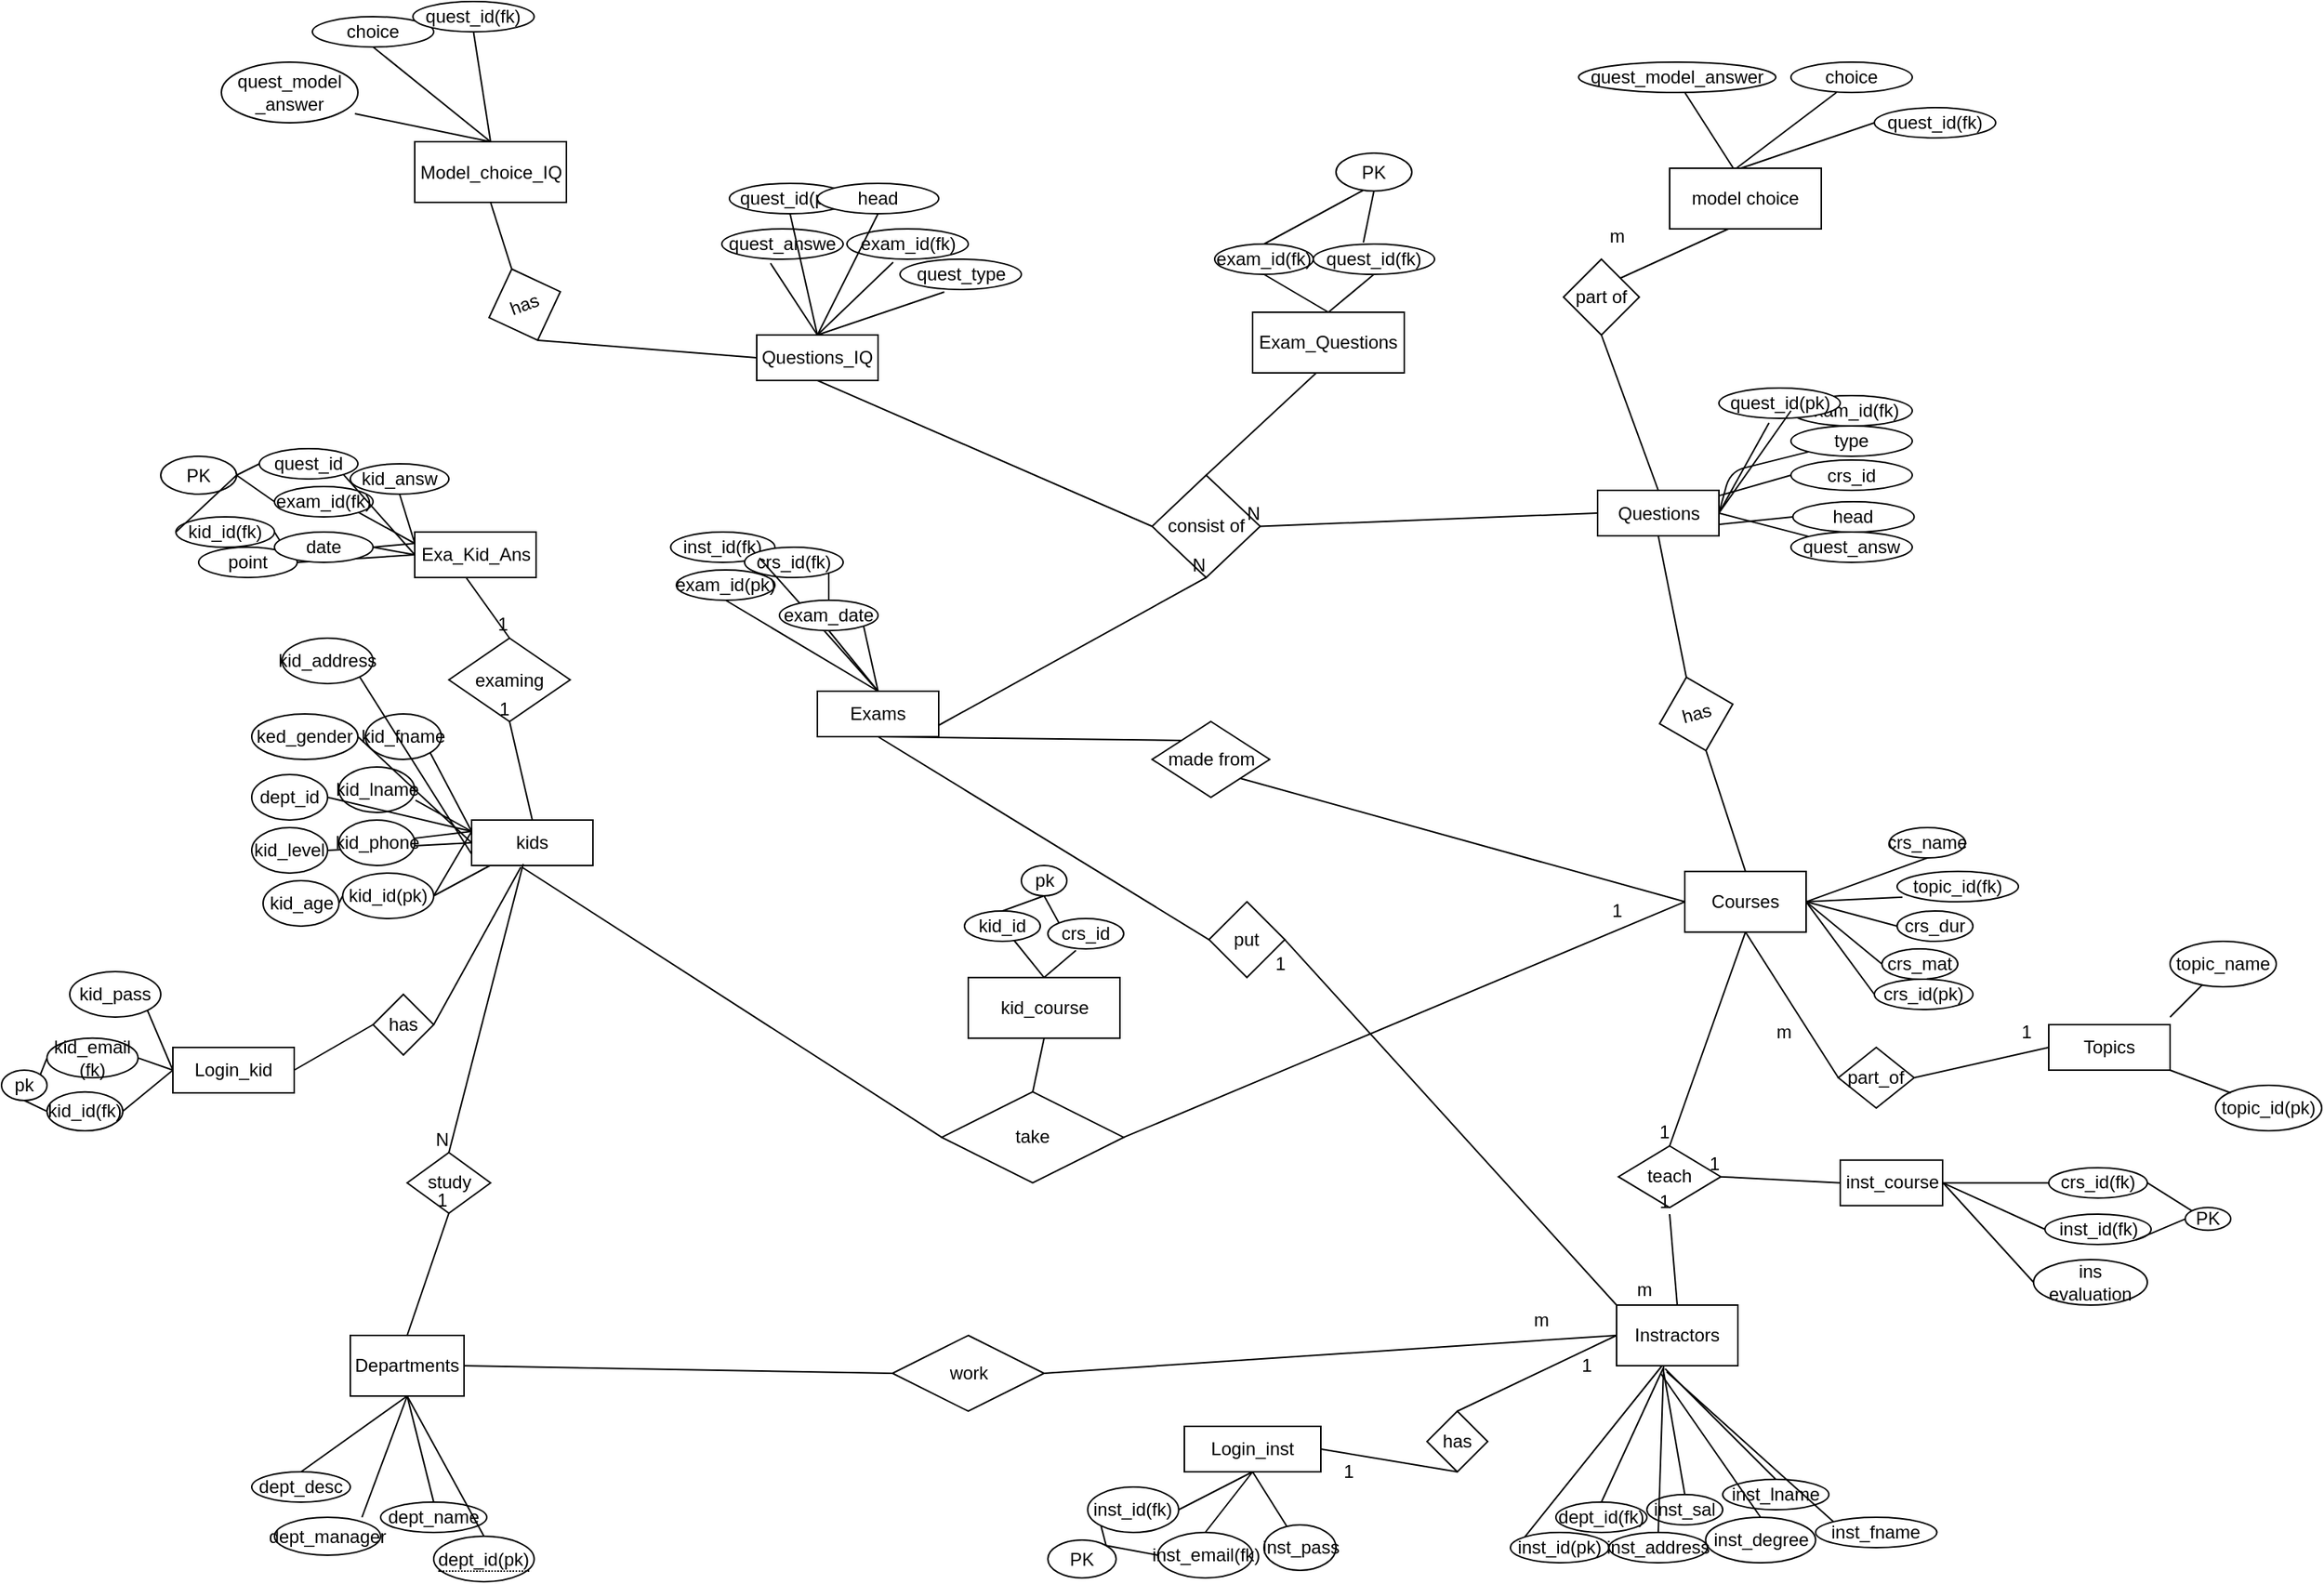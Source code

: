 <mxfile version="15.8.4" type="device"><diagram id="LFjUJCDKz_SMFSPm55vj" name="Page-1"><mxGraphModel dx="1108" dy="1103" grid="1" gridSize="10" guides="1" tooltips="1" connect="1" arrows="1" fold="1" page="1" pageScale="0.5" pageWidth="850" pageHeight="1100" math="0" shadow="0"><root><mxCell id="0"/><mxCell id="1" parent="0"/><mxCell id="jyJHpASglklLFZQf1WOC-1" value="Courses" style="rounded=0;whiteSpace=wrap;html=1;" parent="1" vertex="1"><mxGeometry x="1170" y="73.91" width="80" height="40" as="geometry"/></mxCell><mxCell id="jyJHpASglklLFZQf1WOC-2" value="Login_inst" style="rounded=0;whiteSpace=wrap;html=1;" parent="1" vertex="1"><mxGeometry x="840" y="440" width="90" height="30" as="geometry"/></mxCell><mxCell id="jyJHpASglklLFZQf1WOC-3" value="Instractors" style="rounded=0;whiteSpace=wrap;html=1;" parent="1" vertex="1"><mxGeometry x="1125" y="360" width="80" height="40" as="geometry"/></mxCell><mxCell id="jyJHpASglklLFZQf1WOC-5" value="kids" style="rounded=0;whiteSpace=wrap;html=1;" parent="1" vertex="1"><mxGeometry x="370" y="40" width="80" height="30" as="geometry"/></mxCell><mxCell id="jyJHpASglklLFZQf1WOC-6" value="Departments" style="rounded=0;whiteSpace=wrap;html=1;" parent="1" vertex="1"><mxGeometry x="290" y="380" width="75" height="40" as="geometry"/></mxCell><mxCell id="jyJHpASglklLFZQf1WOC-7" value="Topics" style="rounded=0;whiteSpace=wrap;html=1;" parent="1" vertex="1"><mxGeometry x="1410" y="175" width="80" height="30" as="geometry"/></mxCell><mxCell id="jyJHpASglklLFZQf1WOC-8" style="edgeStyle=orthogonalEdgeStyle;rounded=0;orthogonalLoop=1;jettySize=auto;html=1;exitX=0.5;exitY=1;exitDx=0;exitDy=0;" parent="1" source="jyJHpASglklLFZQf1WOC-2" target="jyJHpASglklLFZQf1WOC-2" edge="1"><mxGeometry relative="1" as="geometry"/></mxCell><mxCell id="jyJHpASglklLFZQf1WOC-9" value="has" style="rhombus;whiteSpace=wrap;html=1;" parent="1" vertex="1"><mxGeometry x="1000" y="430" width="40" height="40" as="geometry"/></mxCell><mxCell id="jyJHpASglklLFZQf1WOC-10" value="part_of" style="rhombus;whiteSpace=wrap;html=1;" parent="1" vertex="1"><mxGeometry x="1271.25" y="190" width="50" height="40" as="geometry"/></mxCell><mxCell id="jyJHpASglklLFZQf1WOC-18" value="" style="endArrow=none;html=1;entryX=0.406;entryY=1.033;entryDx=0;entryDy=0;exitX=1;exitY=0.5;exitDx=0;exitDy=0;entryPerimeter=0;" parent="1" source="jyJHpASglklLFZQf1WOC-146" edge="1" target="jyJHpASglklLFZQf1WOC-5"><mxGeometry width="50" height="50" relative="1" as="geometry"><mxPoint x="350" y="175" as="sourcePoint"/><mxPoint x="480" y="130" as="targetPoint"/><Array as="points"/></mxGeometry></mxCell><mxCell id="jyJHpASglklLFZQf1WOC-24" value="kid_id(fk)" style="ellipse;whiteSpace=wrap;html=1;" parent="1" vertex="1"><mxGeometry x="90" y="219.35" width="50" height="25.65" as="geometry"/></mxCell><mxCell id="jyJHpASglklLFZQf1WOC-25" value="kid_email&lt;br&gt;(fk)" style="ellipse;whiteSpace=wrap;html=1;direction=west;" parent="1" vertex="1"><mxGeometry x="90" y="183.91" width="60" height="26.09" as="geometry"/></mxCell><mxCell id="jyJHpASglklLFZQf1WOC-26" value="kid_pass" style="ellipse;whiteSpace=wrap;html=1;rotation=0;" parent="1" vertex="1"><mxGeometry x="105" y="140" width="60" height="30" as="geometry"/></mxCell><mxCell id="jyJHpASglklLFZQf1WOC-31" value="inst_id(fk)" style="ellipse;whiteSpace=wrap;html=1;" parent="1" vertex="1"><mxGeometry x="776.25" y="480" width="60" height="30" as="geometry"/></mxCell><mxCell id="jyJHpASglklLFZQf1WOC-32" value="inst_email(fk)" style="ellipse;whiteSpace=wrap;html=1;" parent="1" vertex="1"><mxGeometry x="822.5" y="510" width="62.5" height="30" as="geometry"/></mxCell><mxCell id="jyJHpASglklLFZQf1WOC-33" value="inst_pass" style="ellipse;whiteSpace=wrap;html=1;" parent="1" vertex="1"><mxGeometry x="892.5" y="505" width="47.5" height="30" as="geometry"/></mxCell><mxCell id="jyJHpASglklLFZQf1WOC-41" style="edgeStyle=orthogonalEdgeStyle;rounded=0;orthogonalLoop=1;jettySize=auto;html=1;exitX=0.5;exitY=1;exitDx=0;exitDy=0;" parent="1" source="jyJHpASglklLFZQf1WOC-31" target="jyJHpASglklLFZQf1WOC-31" edge="1"><mxGeometry relative="1" as="geometry"/></mxCell><mxCell id="jyJHpASglklLFZQf1WOC-42" value="topic_id(pk)" style="ellipse;whiteSpace=wrap;html=1;" parent="1" vertex="1"><mxGeometry x="1520" y="215" width="70" height="30" as="geometry"/></mxCell><mxCell id="jyJHpASglklLFZQf1WOC-43" value="topic_name" style="ellipse;whiteSpace=wrap;html=1;" parent="1" vertex="1"><mxGeometry x="1490" y="120" width="70" height="30" as="geometry"/></mxCell><mxCell id="jyJHpASglklLFZQf1WOC-46" value="crs_id(pk)" style="ellipse;whiteSpace=wrap;html=1;" parent="1" vertex="1"><mxGeometry x="1295" y="145" width="65" height="20" as="geometry"/></mxCell><mxCell id="jyJHpASglklLFZQf1WOC-48" value="crs_mat" style="ellipse;whiteSpace=wrap;html=1;" parent="1" vertex="1"><mxGeometry x="1300" y="125" width="50" height="20" as="geometry"/></mxCell><mxCell id="jyJHpASglklLFZQf1WOC-50" value="topic_id(fk)" style="ellipse;whiteSpace=wrap;html=1;" parent="1" vertex="1"><mxGeometry x="1310" y="73.91" width="80" height="20" as="geometry"/></mxCell><mxCell id="jyJHpASglklLFZQf1WOC-51" value="crs_dur" style="ellipse;whiteSpace=wrap;html=1;" parent="1" vertex="1"><mxGeometry x="1310" y="100" width="50" height="20" as="geometry"/></mxCell><mxCell id="jyJHpASglklLFZQf1WOC-52" value="crs_name" style="ellipse;whiteSpace=wrap;html=1;" parent="1" vertex="1"><mxGeometry x="1305" y="45" width="50" height="20" as="geometry"/></mxCell><mxCell id="jyJHpASglklLFZQf1WOC-62" value="" style="endArrow=none;html=1;entryX=0;entryY=0.5;entryDx=0;entryDy=0;exitX=1;exitY=0.5;exitDx=0;exitDy=0;" parent="1" source="jyJHpASglklLFZQf1WOC-1" target="jyJHpASglklLFZQf1WOC-48" edge="1"><mxGeometry width="50" height="50" relative="1" as="geometry"><mxPoint x="740" y="120" as="sourcePoint"/><mxPoint x="790" y="70" as="targetPoint"/></mxGeometry></mxCell><mxCell id="jyJHpASglklLFZQf1WOC-65" value="" style="endArrow=none;html=1;entryX=0.044;entryY=0.85;entryDx=0;entryDy=0;entryPerimeter=0;exitX=1;exitY=0.5;exitDx=0;exitDy=0;" parent="1" source="jyJHpASglklLFZQf1WOC-1" target="jyJHpASglklLFZQf1WOC-50" edge="1"><mxGeometry width="50" height="50" relative="1" as="geometry"><mxPoint x="640" y="150" as="sourcePoint"/><mxPoint x="690" y="100" as="targetPoint"/></mxGeometry></mxCell><mxCell id="jyJHpASglklLFZQf1WOC-68" value="kid_age" style="ellipse;whiteSpace=wrap;html=1;" parent="1" vertex="1"><mxGeometry x="232.5" y="80" width="50" height="30" as="geometry"/></mxCell><mxCell id="jyJHpASglklLFZQf1WOC-70" value="kid_lname" style="ellipse;whiteSpace=wrap;html=1;" parent="1" vertex="1"><mxGeometry x="282.5" y="5" width="50" height="30" as="geometry"/></mxCell><mxCell id="jyJHpASglklLFZQf1WOC-71" value="kid_fname" style="ellipse;whiteSpace=wrap;html=1;" parent="1" vertex="1"><mxGeometry x="300" y="-30" width="50" height="30" as="geometry"/></mxCell><mxCell id="jyJHpASglklLFZQf1WOC-76" value="dept_id" style="ellipse;whiteSpace=wrap;html=1;" parent="1" vertex="1"><mxGeometry x="225" y="10" width="50" height="30" as="geometry"/></mxCell><mxCell id="jyJHpASglklLFZQf1WOC-77" value="kid_address" style="ellipse;whiteSpace=wrap;html=1;" parent="1" vertex="1"><mxGeometry x="245" y="-80" width="60" height="30" as="geometry"/></mxCell><mxCell id="jyJHpASglklLFZQf1WOC-78" value="ked_gender" style="ellipse;whiteSpace=wrap;html=1;" parent="1" vertex="1"><mxGeometry x="225" y="-30" width="70" height="30" as="geometry"/></mxCell><mxCell id="jyJHpASglklLFZQf1WOC-83" value="kid_id" style="ellipse;whiteSpace=wrap;html=1;" parent="1" vertex="1"><mxGeometry x="695" y="100.0" width="50" height="20" as="geometry"/></mxCell><mxCell id="jyJHpASglklLFZQf1WOC-84" value="crs_id" style="ellipse;whiteSpace=wrap;html=1;" parent="1" vertex="1"><mxGeometry x="750" y="105" width="50" height="20" as="geometry"/></mxCell><mxCell id="jyJHpASglklLFZQf1WOC-85" value="" style="endArrow=none;html=1;exitX=0.37;exitY=1.05;exitDx=0;exitDy=0;exitPerimeter=0;entryX=0.5;entryY=0;entryDx=0;entryDy=0;" parent="1" source="jyJHpASglklLFZQf1WOC-84" target="pgSrklrfXsvK0jbQEuN5-37" edge="1"><mxGeometry width="50" height="50" relative="1" as="geometry"><mxPoint x="495" y="290" as="sourcePoint"/><mxPoint x="553.125" y="225" as="targetPoint"/></mxGeometry></mxCell><mxCell id="jyJHpASglklLFZQf1WOC-86" value="" style="endArrow=none;html=1;entryX=0.5;entryY=0;entryDx=0;entryDy=0;" parent="1" source="jyJHpASglklLFZQf1WOC-83" target="pgSrklrfXsvK0jbQEuN5-37" edge="1"><mxGeometry width="50" height="50" relative="1" as="geometry"><mxPoint x="470" y="290" as="sourcePoint"/><mxPoint x="544.328" y="224.65" as="targetPoint"/></mxGeometry></mxCell><mxCell id="jyJHpASglklLFZQf1WOC-88" value="kid_level" style="ellipse;whiteSpace=wrap;html=1;" parent="1" vertex="1"><mxGeometry x="225" y="45" width="50" height="30" as="geometry"/></mxCell><mxCell id="jyJHpASglklLFZQf1WOC-89" value="" style="endArrow=none;html=1;entryX=1;entryY=0.5;entryDx=0;entryDy=0;" parent="1" source="jyJHpASglklLFZQf1WOC-5" edge="1" target="jyJHpASglklLFZQf1WOC-72"><mxGeometry width="50" height="50" relative="1" as="geometry"><mxPoint x="480" y="80" as="sourcePoint"/><mxPoint x="350" y="90" as="targetPoint"/></mxGeometry></mxCell><mxCell id="jyJHpASglklLFZQf1WOC-90" value="" style="endArrow=none;html=1;entryX=1;entryY=1;entryDx=0;entryDy=0;exitX=0;exitY=0.25;exitDx=0;exitDy=0;" parent="1" source="jyJHpASglklLFZQf1WOC-5" edge="1" target="jyJHpASglklLFZQf1WOC-71"><mxGeometry width="50" height="50" relative="1" as="geometry"><mxPoint x="470" y="110" as="sourcePoint"/><mxPoint x="500" y="-20" as="targetPoint"/></mxGeometry></mxCell><mxCell id="jyJHpASglklLFZQf1WOC-91" value="" style="endArrow=none;html=1;entryX=1.01;entryY=0.733;entryDx=0;entryDy=0;entryPerimeter=0;exitX=0;exitY=0.25;exitDx=0;exitDy=0;" parent="1" source="jyJHpASglklLFZQf1WOC-5" edge="1" target="jyJHpASglklLFZQf1WOC-70"><mxGeometry width="50" height="50" relative="1" as="geometry"><mxPoint x="410" as="sourcePoint"/><mxPoint x="460" y="-50" as="targetPoint"/></mxGeometry></mxCell><mxCell id="jyJHpASglklLFZQf1WOC-93" value="" style="endArrow=none;html=1;exitX=0;exitY=0.25;exitDx=0;exitDy=0;entryX=1;entryY=0.5;entryDx=0;entryDy=0;startArrow=none;" parent="1" source="jyJHpASglklLFZQf1WOC-72" edge="1" target="jyJHpASglklLFZQf1WOC-68"><mxGeometry width="50" height="50" relative="1" as="geometry"><mxPoint x="310" y="-50" as="sourcePoint"/><mxPoint x="380" y="-60" as="targetPoint"/></mxGeometry></mxCell><mxCell id="jyJHpASglklLFZQf1WOC-94" value="" style="endArrow=none;html=1;entryX=1;entryY=1;entryDx=0;entryDy=0;exitX=0;exitY=0.75;exitDx=0;exitDy=0;" parent="1" target="jyJHpASglklLFZQf1WOC-77" edge="1" source="jyJHpASglklLFZQf1WOC-5"><mxGeometry width="50" height="50" relative="1" as="geometry"><mxPoint x="480" y="110" as="sourcePoint"/><mxPoint x="320" y="-60" as="targetPoint"/></mxGeometry></mxCell><mxCell id="jyJHpASglklLFZQf1WOC-95" value="" style="endArrow=none;html=1;entryX=1;entryY=0.5;entryDx=0;entryDy=0;exitX=0;exitY=0.5;exitDx=0;exitDy=0;" parent="1" edge="1" target="jyJHpASglklLFZQf1WOC-78" source="jyJHpASglklLFZQf1WOC-5"><mxGeometry width="50" height="50" relative="1" as="geometry"><mxPoint x="480" y="110" as="sourcePoint"/><mxPoint x="340" as="targetPoint"/></mxGeometry></mxCell><mxCell id="jyJHpASglklLFZQf1WOC-96" value="" style="endArrow=none;html=1;entryX=1;entryY=0.5;entryDx=0;entryDy=0;exitX=0;exitY=0.5;exitDx=0;exitDy=0;" parent="1" edge="1" target="jyJHpASglklLFZQf1WOC-88" source="jyJHpASglklLFZQf1WOC-5"><mxGeometry width="50" height="50" relative="1" as="geometry"><mxPoint x="480" y="110" as="sourcePoint"/><mxPoint x="380" y="90" as="targetPoint"/></mxGeometry></mxCell><mxCell id="jyJHpASglklLFZQf1WOC-97" value="" style="endArrow=none;html=1;exitX=0;exitY=0.25;exitDx=0;exitDy=0;entryX=1;entryY=0.5;entryDx=0;entryDy=0;" parent="1" source="jyJHpASglklLFZQf1WOC-5" edge="1" target="jyJHpASglklLFZQf1WOC-76"><mxGeometry width="50" height="50" relative="1" as="geometry"><mxPoint x="290" y="95" as="sourcePoint"/><mxPoint x="340" y="45" as="targetPoint"/></mxGeometry></mxCell><mxCell id="jyJHpASglklLFZQf1WOC-98" value="inst_course" style="rounded=0;whiteSpace=wrap;html=1;" parent="1" vertex="1"><mxGeometry x="1272.5" y="264.35" width="67.5" height="30" as="geometry"/></mxCell><mxCell id="jyJHpASglklLFZQf1WOC-103" value="inst_id(fk)" style="ellipse;whiteSpace=wrap;html=1;" parent="1" vertex="1"><mxGeometry x="1407.5" y="300" width="70" height="20" as="geometry"/></mxCell><mxCell id="jyJHpASglklLFZQf1WOC-105" value="dept_id(fk)" style="ellipse;whiteSpace=wrap;html=1;" parent="1" vertex="1"><mxGeometry x="1085" y="490" width="60" height="20" as="geometry"/></mxCell><mxCell id="jyJHpASglklLFZQf1WOC-106" value="inst_sal" style="ellipse;whiteSpace=wrap;html=1;" parent="1" vertex="1"><mxGeometry x="1145" y="485" width="50" height="20" as="geometry"/></mxCell><mxCell id="jyJHpASglklLFZQf1WOC-107" value="inst_degree" style="ellipse;whiteSpace=wrap;html=1;" parent="1" vertex="1"><mxGeometry x="1183.75" y="500" width="72.5" height="30" as="geometry"/></mxCell><mxCell id="jyJHpASglklLFZQf1WOC-108" value="inst_lname" style="ellipse;whiteSpace=wrap;html=1;" parent="1" vertex="1"><mxGeometry x="1195" y="475" width="70" height="20" as="geometry"/></mxCell><mxCell id="jyJHpASglklLFZQf1WOC-109" value="inst_fname" style="ellipse;whiteSpace=wrap;html=1;" parent="1" vertex="1"><mxGeometry x="1256.25" y="500" width="80" height="20" as="geometry"/></mxCell><mxCell id="jyJHpASglklLFZQf1WOC-110" value="inst_id(pk)" style="ellipse;whiteSpace=wrap;html=1;" parent="1" vertex="1"><mxGeometry x="1055" y="510" width="65" height="20" as="geometry"/></mxCell><mxCell id="jyJHpASglklLFZQf1WOC-115" value="" style="endArrow=none;html=1;exitX=0.5;exitY=0;exitDx=0;exitDy=0;entryX=0.388;entryY=1.025;entryDx=0;entryDy=0;entryPerimeter=0;" parent="1" source="jyJHpASglklLFZQf1WOC-105" target="jyJHpASglklLFZQf1WOC-3" edge="1"><mxGeometry width="50" height="50" relative="1" as="geometry"><mxPoint x="640" y="450" as="sourcePoint"/><mxPoint x="690" y="400" as="targetPoint"/></mxGeometry></mxCell><mxCell id="jyJHpASglklLFZQf1WOC-116" value="" style="endArrow=none;html=1;exitX=0.5;exitY=0;exitDx=0;exitDy=0;entryX=0.388;entryY=1.1;entryDx=0;entryDy=0;entryPerimeter=0;" parent="1" source="jyJHpASglklLFZQf1WOC-106" target="jyJHpASglklLFZQf1WOC-3" edge="1"><mxGeometry width="50" height="50" relative="1" as="geometry"><mxPoint x="650" y="450" as="sourcePoint"/><mxPoint x="1190" y="430" as="targetPoint"/></mxGeometry></mxCell><mxCell id="jyJHpASglklLFZQf1WOC-118" value="" style="endArrow=none;html=1;exitX=0.5;exitY=0;exitDx=0;exitDy=0;entryX=0.4;entryY=1.05;entryDx=0;entryDy=0;entryPerimeter=0;" parent="1" source="jyJHpASglklLFZQf1WOC-108" target="jyJHpASglklLFZQf1WOC-3" edge="1"><mxGeometry width="50" height="50" relative="1" as="geometry"><mxPoint x="680" y="450" as="sourcePoint"/><mxPoint x="730" y="400" as="targetPoint"/></mxGeometry></mxCell><mxCell id="jyJHpASglklLFZQf1WOC-119" value="" style="endArrow=none;html=1;exitX=0;exitY=0;exitDx=0;exitDy=0;entryX=0.413;entryY=1.1;entryDx=0;entryDy=0;entryPerimeter=0;" parent="1" source="jyJHpASglklLFZQf1WOC-109" target="jyJHpASglklLFZQf1WOC-3" edge="1"><mxGeometry width="50" height="50" relative="1" as="geometry"><mxPoint x="810" y="470" as="sourcePoint"/><mxPoint x="745" y="400" as="targetPoint"/></mxGeometry></mxCell><mxCell id="jyJHpASglklLFZQf1WOC-120" value="" style="endArrow=none;html=1;exitX=0;exitY=0;exitDx=0;exitDy=0;entryX=0.375;entryY=1;entryDx=0;entryDy=0;entryPerimeter=0;" parent="1" source="jyJHpASglklLFZQf1WOC-110" target="jyJHpASglklLFZQf1WOC-3" edge="1"><mxGeometry width="50" height="50" relative="1" as="geometry"><mxPoint x="710" y="450" as="sourcePoint"/><mxPoint x="1120" y="440" as="targetPoint"/></mxGeometry></mxCell><mxCell id="jyJHpASglklLFZQf1WOC-122" value="inst_address" style="ellipse;whiteSpace=wrap;html=1;" parent="1" vertex="1"><mxGeometry x="1120" y="510" width="65" height="20" as="geometry"/></mxCell><mxCell id="jyJHpASglklLFZQf1WOC-124" value="" style="endArrow=none;html=1;exitX=0.5;exitY=0;exitDx=0;exitDy=0;entryX=0.388;entryY=1;entryDx=0;entryDy=0;entryPerimeter=0;" parent="1" source="jyJHpASglklLFZQf1WOC-122" target="jyJHpASglklLFZQf1WOC-3" edge="1"><mxGeometry width="50" height="50" relative="1" as="geometry"><mxPoint x="640" y="450" as="sourcePoint"/><mxPoint x="1170" y="420" as="targetPoint"/></mxGeometry></mxCell><mxCell id="jyJHpASglklLFZQf1WOC-125" value="dept_manager" style="ellipse;whiteSpace=wrap;html=1;" parent="1" vertex="1"><mxGeometry x="240" y="500" width="70" height="25" as="geometry"/></mxCell><mxCell id="jyJHpASglklLFZQf1WOC-126" value="dept_desc" style="ellipse;whiteSpace=wrap;html=1;" parent="1" vertex="1"><mxGeometry x="225" y="470" width="65" height="20" as="geometry"/></mxCell><mxCell id="jyJHpASglklLFZQf1WOC-127" value="dept_name" style="ellipse;whiteSpace=wrap;html=1;" parent="1" vertex="1"><mxGeometry x="310" y="490" width="70" height="20" as="geometry"/></mxCell><mxCell id="jyJHpASglklLFZQf1WOC-130" value="" style="endArrow=none;html=1;exitX=0.824;exitY=0;exitDx=0;exitDy=0;exitPerimeter=0;entryX=0.5;entryY=1;entryDx=0;entryDy=0;" parent="1" source="jyJHpASglklLFZQf1WOC-125" edge="1" target="jyJHpASglklLFZQf1WOC-6"><mxGeometry width="50" height="50" relative="1" as="geometry"><mxPoint x="250" y="450" as="sourcePoint"/><mxPoint x="260" y="410" as="targetPoint"/></mxGeometry></mxCell><mxCell id="jyJHpASglklLFZQf1WOC-132" value="" style="endArrow=none;html=1;exitX=0.5;exitY=0;exitDx=0;exitDy=0;entryX=0.5;entryY=1;entryDx=0;entryDy=0;" parent="1" source="jyJHpASglklLFZQf1WOC-126" target="jyJHpASglklLFZQf1WOC-6" edge="1"><mxGeometry width="50" height="50" relative="1" as="geometry"><mxPoint x="280" y="450" as="sourcePoint"/><mxPoint x="230" y="400" as="targetPoint"/></mxGeometry></mxCell><mxCell id="jyJHpASglklLFZQf1WOC-133" value="" style="endArrow=none;html=1;exitX=0.5;exitY=0;exitDx=0;exitDy=0;entryX=0.5;entryY=1;entryDx=0;entryDy=0;" parent="1" source="jyJHpASglklLFZQf1WOC-127" target="jyJHpASglklLFZQf1WOC-6" edge="1"><mxGeometry width="50" height="50" relative="1" as="geometry"><mxPoint x="300" y="450" as="sourcePoint"/><mxPoint x="350" y="400" as="targetPoint"/></mxGeometry></mxCell><mxCell id="jyJHpASglklLFZQf1WOC-134" value="" style="endArrow=none;html=1;exitX=0.5;exitY=0;exitDx=0;exitDy=0;entryX=0.5;entryY=1;entryDx=0;entryDy=0;" parent="1" source="pgSrklrfXsvK0jbQEuN5-23" edge="1" target="jyJHpASglklLFZQf1WOC-6"><mxGeometry width="50" height="50" relative="1" as="geometry"><mxPoint x="421.716" y="432.929" as="sourcePoint"/><mxPoint x="365" y="400" as="targetPoint"/></mxGeometry></mxCell><mxCell id="jyJHpASglklLFZQf1WOC-135" value="work" style="rhombus;whiteSpace=wrap;html=1;" parent="1" vertex="1"><mxGeometry x="647.5" y="380" width="100" height="50" as="geometry"/></mxCell><mxCell id="jyJHpASglklLFZQf1WOC-137" value="" style="endArrow=none;html=1;exitX=1;exitY=0.5;exitDx=0;exitDy=0;entryX=0;entryY=0.5;entryDx=0;entryDy=0;" parent="1" source="jyJHpASglklLFZQf1WOC-6" edge="1" target="jyJHpASglklLFZQf1WOC-135"><mxGeometry width="50" height="50" relative="1" as="geometry"><mxPoint x="450" y="430" as="sourcePoint"/><mxPoint x="500" y="380" as="targetPoint"/></mxGeometry></mxCell><mxCell id="jyJHpASglklLFZQf1WOC-138" value="study" style="rhombus;whiteSpace=wrap;html=1;" parent="1" vertex="1"><mxGeometry x="327.5" y="259.35" width="55" height="40" as="geometry"/></mxCell><mxCell id="jyJHpASglklLFZQf1WOC-141" value="ins evaluation" style="ellipse;whiteSpace=wrap;html=1;" parent="1" vertex="1"><mxGeometry x="1400" y="330" width="75" height="30" as="geometry"/></mxCell><mxCell id="jyJHpASglklLFZQf1WOC-145" value="Login_kid" style="rounded=0;whiteSpace=wrap;html=1;" parent="1" vertex="1"><mxGeometry x="173" y="190" width="80" height="30" as="geometry"/></mxCell><mxCell id="jyJHpASglklLFZQf1WOC-146" value="has" style="rhombus;whiteSpace=wrap;html=1;" parent="1" vertex="1"><mxGeometry x="305" y="155" width="40" height="40" as="geometry"/></mxCell><mxCell id="jyJHpASglklLFZQf1WOC-147" value="" style="endArrow=none;html=1;exitX=1;exitY=0.5;exitDx=0;exitDy=0;entryX=0;entryY=0.5;entryDx=0;entryDy=0;" parent="1" source="jyJHpASglklLFZQf1WOC-145" target="jyJHpASglklLFZQf1WOC-146" edge="1"><mxGeometry width="50" height="50" relative="1" as="geometry"><mxPoint x="375" y="230" as="sourcePoint"/><mxPoint x="425" y="180" as="targetPoint"/></mxGeometry></mxCell><mxCell id="jyJHpASglklLFZQf1WOC-67" value="kid_phone" style="ellipse;whiteSpace=wrap;html=1;" parent="1" vertex="1"><mxGeometry x="282.5" y="40" width="50" height="30" as="geometry"/></mxCell><mxCell id="jyJHpASglklLFZQf1WOC-148" value="" style="endArrow=none;html=1;exitX=0;exitY=0.25;exitDx=0;exitDy=0;" parent="1" source="jyJHpASglklLFZQf1WOC-5" target="jyJHpASglklLFZQf1WOC-67" edge="1"><mxGeometry width="50" height="50" relative="1" as="geometry"><mxPoint x="500" y="100" as="sourcePoint"/><mxPoint x="420" y="-90" as="targetPoint"/></mxGeometry></mxCell><mxCell id="tuzW8Mt3UEKboi8kpiNk-1" value="Exams" style="rounded=0;whiteSpace=wrap;html=1;" parent="1" vertex="1"><mxGeometry x="598" y="-45" width="80" height="30" as="geometry"/></mxCell><mxCell id="tuzW8Mt3UEKboi8kpiNk-2" value="inst_id(fk)" style="ellipse;whiteSpace=wrap;html=1;" parent="1" vertex="1"><mxGeometry x="501.25" y="-150" width="68.75" height="20" as="geometry"/></mxCell><mxCell id="tuzW8Mt3UEKboi8kpiNk-3" value="crs_id(fk)" style="ellipse;whiteSpace=wrap;html=1;" parent="1" vertex="1"><mxGeometry x="550" y="-140" width="65" height="20" as="geometry"/></mxCell><mxCell id="tuzW8Mt3UEKboi8kpiNk-6" value="exam_id(pk)" style="ellipse;whiteSpace=wrap;html=1;" parent="1" vertex="1"><mxGeometry x="505" y="-125" width="65" height="20" as="geometry"/></mxCell><mxCell id="tuzW8Mt3UEKboi8kpiNk-10" style="edgeStyle=orthogonalEdgeStyle;rounded=0;orthogonalLoop=1;jettySize=auto;html=1;exitX=0.5;exitY=1;exitDx=0;exitDy=0;" parent="1" source="tuzW8Mt3UEKboi8kpiNk-4" target="tuzW8Mt3UEKboi8kpiNk-4" edge="1"><mxGeometry relative="1" as="geometry"/></mxCell><mxCell id="tuzW8Mt3UEKboi8kpiNk-11" value="Exa_Kid_Ans" style="rounded=0;whiteSpace=wrap;html=1;" parent="1" vertex="1"><mxGeometry x="332.5" y="-150" width="80" height="30" as="geometry"/></mxCell><mxCell id="tuzW8Mt3UEKboi8kpiNk-13" value="point" style="ellipse;whiteSpace=wrap;html=1;" parent="1" vertex="1"><mxGeometry x="190" y="-140" width="65" height="20" as="geometry"/></mxCell><mxCell id="tuzW8Mt3UEKboi8kpiNk-14" value="kid_answ" style="ellipse;whiteSpace=wrap;html=1;" parent="1" vertex="1"><mxGeometry x="290" y="-195" width="65" height="20" as="geometry"/></mxCell><mxCell id="tuzW8Mt3UEKboi8kpiNk-15" value="quest_id" style="ellipse;whiteSpace=wrap;html=1;" parent="1" vertex="1"><mxGeometry x="230" y="-205" width="65" height="20" as="geometry"/></mxCell><mxCell id="tuzW8Mt3UEKboi8kpiNk-16" value="exam_id(fk)" style="ellipse;whiteSpace=wrap;html=1;" parent="1" vertex="1"><mxGeometry x="240" y="-180" width="65" height="20" as="geometry"/></mxCell><mxCell id="tuzW8Mt3UEKboi8kpiNk-17" value="kid_id(fk)" style="ellipse;whiteSpace=wrap;html=1;" parent="1" vertex="1"><mxGeometry x="175" y="-160" width="65" height="20" as="geometry"/></mxCell><mxCell id="tuzW8Mt3UEKboi8kpiNk-24" value="Questions_IQ" style="rounded=0;whiteSpace=wrap;html=1;" parent="1" vertex="1"><mxGeometry x="558" y="-280" width="80" height="30" as="geometry"/></mxCell><mxCell id="tuzW8Mt3UEKboi8kpiNk-27" value="quest_id(fk)" style="ellipse;whiteSpace=wrap;html=1;" parent="1" vertex="1"><mxGeometry x="1295" y="-430" width="80" height="20" as="geometry"/></mxCell><mxCell id="tuzW8Mt3UEKboi8kpiNk-28" value="choice" style="ellipse;whiteSpace=wrap;html=1;" parent="1" vertex="1"><mxGeometry x="1240" y="-460" width="80" height="20" as="geometry"/></mxCell><mxCell id="tuzW8Mt3UEKboi8kpiNk-29" value="quest_model_answer" style="ellipse;whiteSpace=wrap;html=1;" parent="1" vertex="1"><mxGeometry x="1100" y="-460" width="130" height="20" as="geometry"/></mxCell><mxCell id="tuzW8Mt3UEKboi8kpiNk-30" value="quest_id(pk)" style="ellipse;whiteSpace=wrap;html=1;" parent="1" vertex="1"><mxGeometry x="540" y="-380" width="80" height="20" as="geometry"/></mxCell><mxCell id="tuzW8Mt3UEKboi8kpiNk-31" value="quest_answe" style="ellipse;whiteSpace=wrap;html=1;" parent="1" vertex="1"><mxGeometry x="535" y="-350" width="80" height="20" as="geometry"/></mxCell><mxCell id="tuzW8Mt3UEKboi8kpiNk-32" value="exam_id(fk)" style="ellipse;whiteSpace=wrap;html=1;" parent="1" vertex="1"><mxGeometry x="617.5" y="-350" width="80" height="20" as="geometry"/></mxCell><mxCell id="tuzW8Mt3UEKboi8kpiNk-34" value="head" style="ellipse;whiteSpace=wrap;html=1;" parent="1" vertex="1"><mxGeometry x="598" y="-380" width="80" height="20" as="geometry"/></mxCell><mxCell id="tuzW8Mt3UEKboi8kpiNk-35" value="quest_type" style="ellipse;whiteSpace=wrap;html=1;" parent="1" vertex="1"><mxGeometry x="652.5" y="-330" width="80" height="20" as="geometry"/></mxCell><mxCell id="tuzW8Mt3UEKboi8kpiNk-36" value="quest_answ" style="ellipse;whiteSpace=wrap;html=1;" parent="1" vertex="1"><mxGeometry x="1240" y="-150" width="80" height="20" as="geometry"/></mxCell><mxCell id="tuzW8Mt3UEKboi8kpiNk-37" value="exam_id(fk)" style="ellipse;whiteSpace=wrap;html=1;" parent="1" vertex="1"><mxGeometry x="1240" y="-240" width="80" height="20" as="geometry"/></mxCell><mxCell id="tuzW8Mt3UEKboi8kpiNk-38" value="type" style="ellipse;whiteSpace=wrap;html=1;" parent="1" vertex="1"><mxGeometry x="1240" y="-220" width="80" height="20" as="geometry"/></mxCell><mxCell id="tuzW8Mt3UEKboi8kpiNk-39" value="head" style="ellipse;whiteSpace=wrap;html=1;" parent="1" vertex="1"><mxGeometry x="1241.25" y="-170" width="80" height="20" as="geometry"/></mxCell><mxCell id="tuzW8Mt3UEKboi8kpiNk-40" value="quest_id(pk)" style="ellipse;whiteSpace=wrap;html=1;" parent="1" vertex="1"><mxGeometry x="1192.5" y="-245" width="80" height="20" as="geometry"/></mxCell><mxCell id="tuzW8Mt3UEKboi8kpiNk-42" value="consist of" style="rhombus;whiteSpace=wrap;html=1;" parent="1" vertex="1"><mxGeometry x="818.75" y="-187.5" width="71.25" height="67.5" as="geometry"/></mxCell><mxCell id="tuzW8Mt3UEKboi8kpiNk-47" value="" style="endArrow=none;html=1;entryX=0.5;entryY=1;entryDx=0;entryDy=0;exitX=0;exitY=0.5;exitDx=0;exitDy=0;" parent="1" source="tuzW8Mt3UEKboi8kpiNk-42" target="tuzW8Mt3UEKboi8kpiNk-24" edge="1"><mxGeometry width="50" height="50" relative="1" as="geometry"><mxPoint x="810" y="-170" as="sourcePoint"/><mxPoint x="1020" y="-250" as="targetPoint"/></mxGeometry></mxCell><mxCell id="tuzW8Mt3UEKboi8kpiNk-48" value="part of" style="rhombus;whiteSpace=wrap;html=1;" parent="1" vertex="1"><mxGeometry x="1090" y="-330" width="50" height="50" as="geometry"/></mxCell><mxCell id="tuzW8Mt3UEKboi8kpiNk-51" value="" style="endArrow=none;html=1;exitX=0.5;exitY=1;exitDx=0;exitDy=0;entryX=0.5;entryY=0;entryDx=0;entryDy=0;" parent="1" source="pgSrklrfXsvK0jbQEuN5-81" target="0UkEah1ncGm1FaVN_acP-9" edge="1"><mxGeometry width="50" height="50" relative="1" as="geometry"><mxPoint x="560" y="-475" as="sourcePoint"/><mxPoint x="1160" y="-390" as="targetPoint"/></mxGeometry></mxCell><mxCell id="tuzW8Mt3UEKboi8kpiNk-52" value="" style="endArrow=none;html=1;fontStyle=1;exitX=1;exitY=0;exitDx=0;exitDy=0;entryX=0.41;entryY=0.975;entryDx=0;entryDy=0;entryPerimeter=0;" parent="1" source="tuzW8Mt3UEKboi8kpiNk-48" edge="1" target="pgSrklrfXsvK0jbQEuN5-78"><mxGeometry width="50" height="50" relative="1" as="geometry"><mxPoint x="1110" y="-310" as="sourcePoint"/><mxPoint x="1202.5" y="-350" as="targetPoint"/></mxGeometry></mxCell><mxCell id="tuzW8Mt3UEKboi8kpiNk-53" value="" style="endArrow=none;html=1;exitX=0.5;exitY=0;exitDx=0;exitDy=0;entryX=0.5;entryY=1;entryDx=0;entryDy=0;" parent="1" target="tuzW8Mt3UEKboi8kpiNk-48" edge="1" source="tuzW8Mt3UEKboi8kpiNk-26"><mxGeometry width="50" height="50" relative="1" as="geometry"><mxPoint x="1060" y="-230" as="sourcePoint"/><mxPoint x="1115" y="-270" as="targetPoint"/></mxGeometry></mxCell><mxCell id="tuzW8Mt3UEKboi8kpiNk-58" value="" style="endArrow=none;html=1;exitX=1;exitY=0.5;exitDx=0;exitDy=0;entryX=0;entryY=0.25;entryDx=0;entryDy=0;startArrow=none;" parent="1" source="tuzW8Mt3UEKboi8kpiNk-12" edge="1" target="tuzW8Mt3UEKboi8kpiNk-11"><mxGeometry width="50" height="50" relative="1" as="geometry"><mxPoint x="631.25" y="10" as="sourcePoint"/><mxPoint x="681.25" y="-40" as="targetPoint"/></mxGeometry></mxCell><mxCell id="tuzW8Mt3UEKboi8kpiNk-59" value="" style="endArrow=none;html=1;exitX=1;exitY=1;exitDx=0;exitDy=0;entryX=0;entryY=0.25;entryDx=0;entryDy=0;" parent="1" source="tuzW8Mt3UEKboi8kpiNk-16" edge="1" target="tuzW8Mt3UEKboi8kpiNk-11"><mxGeometry width="50" height="50" relative="1" as="geometry"><mxPoint x="600" y="-60" as="sourcePoint"/><mxPoint x="680" y="-60" as="targetPoint"/></mxGeometry></mxCell><mxCell id="tuzW8Mt3UEKboi8kpiNk-60" value="" style="endArrow=none;html=1;exitX=1;exitY=0.5;exitDx=0;exitDy=0;entryX=0;entryY=0.5;entryDx=0;entryDy=0;" parent="1" source="tuzW8Mt3UEKboi8kpiNk-12" edge="1" target="tuzW8Mt3UEKboi8kpiNk-11"><mxGeometry width="50" height="50" relative="1" as="geometry"><mxPoint x="630" y="-20" as="sourcePoint"/><mxPoint x="680" y="-70" as="targetPoint"/></mxGeometry></mxCell><mxCell id="tuzW8Mt3UEKboi8kpiNk-61" value="" style="endArrow=none;html=1;exitX=1;exitY=1;exitDx=0;exitDy=0;entryX=0;entryY=0.5;entryDx=0;entryDy=0;" parent="1" source="tuzW8Mt3UEKboi8kpiNk-15" edge="1" target="tuzW8Mt3UEKboi8kpiNk-11"><mxGeometry width="50" height="50" relative="1" as="geometry"><mxPoint x="540" y="-190" as="sourcePoint"/><mxPoint x="680" y="-70" as="targetPoint"/></mxGeometry></mxCell><mxCell id="tuzW8Mt3UEKboi8kpiNk-62" value="" style="endArrow=none;html=1;exitX=0.5;exitY=1;exitDx=0;exitDy=0;entryX=0;entryY=0.25;entryDx=0;entryDy=0;" parent="1" source="tuzW8Mt3UEKboi8kpiNk-14" edge="1" target="tuzW8Mt3UEKboi8kpiNk-11"><mxGeometry width="50" height="50" relative="1" as="geometry"><mxPoint x="640" y="-20" as="sourcePoint"/><mxPoint x="690" y="-70" as="targetPoint"/></mxGeometry></mxCell><mxCell id="tuzW8Mt3UEKboi8kpiNk-63" value="" style="endArrow=none;html=1;exitX=1;exitY=0.5;exitDx=0;exitDy=0;entryX=0;entryY=0.5;entryDx=0;entryDy=0;" parent="1" source="tuzW8Mt3UEKboi8kpiNk-13" edge="1" target="tuzW8Mt3UEKboi8kpiNk-11"><mxGeometry width="50" height="50" relative="1" as="geometry"><mxPoint x="647.5" y="-20" as="sourcePoint"/><mxPoint x="697.5" y="-70" as="targetPoint"/></mxGeometry></mxCell><mxCell id="tuzW8Mt3UEKboi8kpiNk-64" value="" style="endArrow=none;html=1;exitX=0.5;exitY=1;exitDx=0;exitDy=0;entryX=0.5;entryY=0;entryDx=0;entryDy=0;" parent="1" source="tuzW8Mt3UEKboi8kpiNk-4" edge="1" target="tuzW8Mt3UEKboi8kpiNk-1"><mxGeometry width="50" height="50" relative="1" as="geometry"><mxPoint x="670" y="-180" as="sourcePoint"/><mxPoint x="688.75" y="-195" as="targetPoint"/></mxGeometry></mxCell><mxCell id="tuzW8Mt3UEKboi8kpiNk-65" value="" style="endArrow=none;html=1;entryX=0.5;entryY=0;entryDx=0;entryDy=0;exitX=0.5;exitY=1;exitDx=0;exitDy=0;" parent="1" edge="1" target="tuzW8Mt3UEKboi8kpiNk-1" source="tuzW8Mt3UEKboi8kpiNk-6"><mxGeometry width="50" height="50" relative="1" as="geometry"><mxPoint x="630" y="-200" as="sourcePoint"/><mxPoint x="688.75" y="-210" as="targetPoint"/></mxGeometry></mxCell><mxCell id="tuzW8Mt3UEKboi8kpiNk-66" value="" style="endArrow=none;html=1;exitX=1;exitY=1;exitDx=0;exitDy=0;entryX=0.5;entryY=0;entryDx=0;entryDy=0;startArrow=none;" parent="1" source="tuzW8Mt3UEKboi8kpiNk-4" edge="1" target="tuzW8Mt3UEKboi8kpiNk-1"><mxGeometry width="50" height="50" relative="1" as="geometry"><mxPoint x="638.75" y="-165" as="sourcePoint"/><mxPoint x="688.75" y="-215" as="targetPoint"/></mxGeometry></mxCell><mxCell id="tuzW8Mt3UEKboi8kpiNk-67" value="" style="endArrow=none;html=1;exitX=1;exitY=1;exitDx=0;exitDy=0;entryX=0.5;entryY=0;entryDx=0;entryDy=0;" parent="1" source="tuzW8Mt3UEKboi8kpiNk-2" edge="1" target="tuzW8Mt3UEKboi8kpiNk-1"><mxGeometry width="50" height="50" relative="1" as="geometry"><mxPoint x="640" y="-175" as="sourcePoint"/><mxPoint x="690" y="-225" as="targetPoint"/></mxGeometry></mxCell><mxCell id="tuzW8Mt3UEKboi8kpiNk-72" value="" style="endArrow=none;html=1;entryX=0.413;entryY=1.15;entryDx=0;entryDy=0;exitX=1;exitY=0.5;exitDx=0;exitDy=0;entryPerimeter=0;" parent="1" edge="1" target="tuzW8Mt3UEKboi8kpiNk-40" source="tuzW8Mt3UEKboi8kpiNk-26"><mxGeometry width="50" height="50" relative="1" as="geometry"><mxPoint x="1060" y="-200" as="sourcePoint"/><mxPoint x="1150" y="-150" as="targetPoint"/></mxGeometry></mxCell><mxCell id="tuzW8Mt3UEKboi8kpiNk-73" value="" style="endArrow=none;html=1;exitX=1;exitY=0.75;exitDx=0;exitDy=0;entryX=0;entryY=0.5;entryDx=0;entryDy=0;" parent="1" source="tuzW8Mt3UEKboi8kpiNk-26" edge="1" target="tuzW8Mt3UEKboi8kpiNk-39"><mxGeometry width="50" height="50" relative="1" as="geometry"><mxPoint x="1100" y="-130" as="sourcePoint"/><mxPoint x="1150" y="-180" as="targetPoint"/></mxGeometry></mxCell><mxCell id="tuzW8Mt3UEKboi8kpiNk-74" value="" style="endArrow=none;html=1;exitX=1;exitY=0.5;exitDx=0;exitDy=0;entryX=0;entryY=0;entryDx=0;entryDy=0;" parent="1" source="tuzW8Mt3UEKboi8kpiNk-26" edge="1" target="tuzW8Mt3UEKboi8kpiNk-36"><mxGeometry width="50" height="50" relative="1" as="geometry"><mxPoint x="1130" y="-160" as="sourcePoint"/><mxPoint x="1180" y="-210" as="targetPoint"/></mxGeometry></mxCell><mxCell id="tuzW8Mt3UEKboi8kpiNk-76" value="" style="endArrow=none;html=1;entryX=0;entryY=0.5;entryDx=0;entryDy=0;exitX=1;exitY=0.5;exitDx=0;exitDy=0;" parent="1" edge="1" target="tuzW8Mt3UEKboi8kpiNk-37" source="tuzW8Mt3UEKboi8kpiNk-26"><mxGeometry width="50" height="50" relative="1" as="geometry"><mxPoint x="1060" y="-220" as="sourcePoint"/><mxPoint x="1180" y="-235" as="targetPoint"/></mxGeometry></mxCell><mxCell id="tuzW8Mt3UEKboi8kpiNk-77" value="" style="endArrow=none;html=1;entryX=0;entryY=1;entryDx=0;entryDy=0;exitX=1;exitY=0.5;exitDx=0;exitDy=0;" parent="1" target="tuzW8Mt3UEKboi8kpiNk-38" edge="1" source="tuzW8Mt3UEKboi8kpiNk-26"><mxGeometry width="50" height="50" relative="1" as="geometry"><mxPoint x="1060" y="-220" as="sourcePoint"/><mxPoint x="1130" y="-260" as="targetPoint"/><Array as="points"><mxPoint x="1200" y="-190"/></Array></mxGeometry></mxCell><mxCell id="tuzW8Mt3UEKboi8kpiNk-78" value="" style="endArrow=none;html=1;exitX=0.42;exitY=0;exitDx=0;exitDy=0;exitPerimeter=0;" parent="1" edge="1" source="pgSrklrfXsvK0jbQEuN5-78"><mxGeometry width="50" height="50" relative="1" as="geometry"><mxPoint x="1182.04" y="-389.01" as="sourcePoint"/><mxPoint x="1170" y="-440" as="targetPoint"/></mxGeometry></mxCell><mxCell id="tuzW8Mt3UEKboi8kpiNk-79" value="" style="endArrow=none;html=1;exitX=0.44;exitY=0;exitDx=0;exitDy=0;exitPerimeter=0;" parent="1" edge="1" source="pgSrklrfXsvK0jbQEuN5-78"><mxGeometry width="50" height="50" relative="1" as="geometry"><mxPoint x="1220" y="-390" as="sourcePoint"/><mxPoint x="1270" y="-440" as="targetPoint"/></mxGeometry></mxCell><mxCell id="tuzW8Mt3UEKboi8kpiNk-80" value="" style="endArrow=none;html=1;exitX=0.41;exitY=0.05;exitDx=0;exitDy=0;exitPerimeter=0;entryX=0;entryY=0.5;entryDx=0;entryDy=0;" parent="1" edge="1" target="tuzW8Mt3UEKboi8kpiNk-27" source="pgSrklrfXsvK0jbQEuN5-78"><mxGeometry width="50" height="50" relative="1" as="geometry"><mxPoint x="1235" y="-390" as="sourcePoint"/><mxPoint x="1280" y="-395" as="targetPoint"/></mxGeometry></mxCell><mxCell id="tuzW8Mt3UEKboi8kpiNk-81" value="" style="endArrow=none;html=1;entryX=0.401;entryY=1.133;entryDx=0;entryDy=0;entryPerimeter=0;exitX=0.5;exitY=0;exitDx=0;exitDy=0;" parent="1" target="tuzW8Mt3UEKboi8kpiNk-31" edge="1" source="tuzW8Mt3UEKboi8kpiNk-24"><mxGeometry width="50" height="50" relative="1" as="geometry"><mxPoint x="795" y="-390" as="sourcePoint"/><mxPoint x="828" y="-458" as="targetPoint"/></mxGeometry></mxCell><mxCell id="tuzW8Mt3UEKboi8kpiNk-82" value="" style="endArrow=none;html=1;exitX=0.5;exitY=0;exitDx=0;exitDy=0;entryX=0.5;entryY=1;entryDx=0;entryDy=0;" parent="1" edge="1" target="tuzW8Mt3UEKboi8kpiNk-30" source="tuzW8Mt3UEKboi8kpiNk-24"><mxGeometry width="50" height="50" relative="1" as="geometry"><mxPoint x="760" y="-390" as="sourcePoint"/><mxPoint x="710" y="-480" as="targetPoint"/></mxGeometry></mxCell><mxCell id="tuzW8Mt3UEKboi8kpiNk-83" value="" style="endArrow=none;html=1;exitX=0.5;exitY=0;exitDx=0;exitDy=0;entryX=0.381;entryY=1.1;entryDx=0;entryDy=0;entryPerimeter=0;" parent="1" target="tuzW8Mt3UEKboi8kpiNk-32" edge="1" source="tuzW8Mt3UEKboi8kpiNk-24"><mxGeometry width="50" height="50" relative="1" as="geometry"><mxPoint x="830" y="-385" as="sourcePoint"/><mxPoint x="690" y="-265" as="targetPoint"/></mxGeometry></mxCell><mxCell id="tuzW8Mt3UEKboi8kpiNk-84" value="" style="endArrow=none;html=1;exitX=0.5;exitY=0;exitDx=0;exitDy=0;entryX=0.365;entryY=1.083;entryDx=0;entryDy=0;entryPerimeter=0;" parent="1" source="tuzW8Mt3UEKboi8kpiNk-24" target="tuzW8Mt3UEKboi8kpiNk-35" edge="1"><mxGeometry width="50" height="50" relative="1" as="geometry"><mxPoint x="662.5" y="-320" as="sourcePoint"/><mxPoint x="712.5" y="-370" as="targetPoint"/></mxGeometry></mxCell><mxCell id="tuzW8Mt3UEKboi8kpiNk-85" value="" style="endArrow=none;html=1;entryX=0.5;entryY=1;entryDx=0;entryDy=0;exitX=0.5;exitY=0;exitDx=0;exitDy=0;" parent="1" target="tuzW8Mt3UEKboi8kpiNk-34" edge="1" source="tuzW8Mt3UEKboi8kpiNk-24"><mxGeometry width="50" height="50" relative="1" as="geometry"><mxPoint x="770" y="-390" as="sourcePoint"/><mxPoint x="750" y="-490" as="targetPoint"/></mxGeometry></mxCell><mxCell id="tuzW8Mt3UEKboi8kpiNk-89" value="" style="endArrow=none;html=1;exitX=1;exitY=0.5;exitDx=0;exitDy=0;entryX=0;entryY=0.5;entryDx=0;entryDy=0;" parent="1" source="jyJHpASglklLFZQf1WOC-135" target="jyJHpASglklLFZQf1WOC-3" edge="1"><mxGeometry width="50" height="50" relative="1" as="geometry"><mxPoint x="860" y="280" as="sourcePoint"/><mxPoint x="910" y="230" as="targetPoint"/></mxGeometry></mxCell><mxCell id="tuzW8Mt3UEKboi8kpiNk-90" value="" style="endArrow=none;html=1;entryX=0.5;entryY=1;entryDx=0;entryDy=0;exitX=1;exitY=0.5;exitDx=0;exitDy=0;" parent="1" source="jyJHpASglklLFZQf1WOC-1" target="jyJHpASglklLFZQf1WOC-52" edge="1"><mxGeometry width="50" height="50" relative="1" as="geometry"><mxPoint x="860" y="280" as="sourcePoint"/><mxPoint x="910" y="230" as="targetPoint"/></mxGeometry></mxCell><mxCell id="tuzW8Mt3UEKboi8kpiNk-91" value="" style="endArrow=none;html=1;entryX=0;entryY=0.5;entryDx=0;entryDy=0;exitX=1;exitY=0.5;exitDx=0;exitDy=0;" parent="1" source="jyJHpASglklLFZQf1WOC-1" target="jyJHpASglklLFZQf1WOC-46" edge="1"><mxGeometry width="50" height="50" relative="1" as="geometry"><mxPoint x="860" y="280" as="sourcePoint"/><mxPoint x="910" y="230" as="targetPoint"/></mxGeometry></mxCell><mxCell id="tuzW8Mt3UEKboi8kpiNk-100" value="" style="endArrow=none;html=1;exitX=0.5;exitY=0;exitDx=0;exitDy=0;entryX=0;entryY=0.5;entryDx=0;entryDy=0;" parent="1" source="jyJHpASglklLFZQf1WOC-9" edge="1" target="jyJHpASglklLFZQf1WOC-3"><mxGeometry width="50" height="50" relative="1" as="geometry"><mxPoint x="1070" y="440" as="sourcePoint"/><mxPoint x="1120" y="390" as="targetPoint"/></mxGeometry></mxCell><mxCell id="tuzW8Mt3UEKboi8kpiNk-101" value="" style="endArrow=none;html=1;exitX=1;exitY=0.5;exitDx=0;exitDy=0;entryX=0.5;entryY=1;entryDx=0;entryDy=0;" parent="1" source="jyJHpASglklLFZQf1WOC-2" target="jyJHpASglklLFZQf1WOC-9" edge="1"><mxGeometry width="50" height="50" relative="1" as="geometry"><mxPoint x="950" y="485" as="sourcePoint"/><mxPoint x="990" y="435" as="targetPoint"/></mxGeometry></mxCell><mxCell id="tuzW8Mt3UEKboi8kpiNk-102" value="" style="endArrow=none;html=1;exitX=1;exitY=0.5;exitDx=0;exitDy=0;entryX=0.5;entryY=1;entryDx=0;entryDy=0;" parent="1" source="jyJHpASglklLFZQf1WOC-31" target="jyJHpASglklLFZQf1WOC-2" edge="1"><mxGeometry width="50" height="50" relative="1" as="geometry"><mxPoint x="830" y="500" as="sourcePoint"/><mxPoint x="860" y="470" as="targetPoint"/></mxGeometry></mxCell><mxCell id="tuzW8Mt3UEKboi8kpiNk-103" value="" style="endArrow=none;html=1;" parent="1" source="jyJHpASglklLFZQf1WOC-33" edge="1"><mxGeometry width="50" height="50" relative="1" as="geometry"><mxPoint x="835" y="520" as="sourcePoint"/><mxPoint x="885" y="470" as="targetPoint"/></mxGeometry></mxCell><mxCell id="tuzW8Mt3UEKboi8kpiNk-104" value="" style="endArrow=none;html=1;exitX=0.5;exitY=0;exitDx=0;exitDy=0;entryX=0.5;entryY=1;entryDx=0;entryDy=0;" parent="1" source="jyJHpASglklLFZQf1WOC-32" edge="1" target="jyJHpASglklLFZQf1WOC-2"><mxGeometry width="50" height="50" relative="1" as="geometry"><mxPoint x="825" y="520" as="sourcePoint"/><mxPoint x="875" y="470" as="targetPoint"/></mxGeometry></mxCell><mxCell id="tuzW8Mt3UEKboi8kpiNk-105" value="" style="endArrow=none;html=1;exitX=0;exitY=0.5;exitDx=0;exitDy=0;entryX=0.5;entryY=1;entryDx=0;entryDy=0;" parent="1" source="jyJHpASglklLFZQf1WOC-10" target="jyJHpASglklLFZQf1WOC-1" edge="1"><mxGeometry width="50" height="50" relative="1" as="geometry"><mxPoint x="1100" y="255" as="sourcePoint"/><mxPoint x="1150" y="205" as="targetPoint"/></mxGeometry></mxCell><mxCell id="tuzW8Mt3UEKboi8kpiNk-106" value="" style="endArrow=none;html=1;" parent="1" source="jyJHpASglklLFZQf1WOC-43" edge="1"><mxGeometry width="50" height="50" relative="1" as="geometry"><mxPoint x="915" y="320" as="sourcePoint"/><mxPoint x="1490" y="170" as="targetPoint"/></mxGeometry></mxCell><mxCell id="tuzW8Mt3UEKboi8kpiNk-107" value="" style="endArrow=none;html=1;entryX=1;entryY=1;entryDx=0;entryDy=0;" parent="1" target="jyJHpASglklLFZQf1WOC-7" edge="1"><mxGeometry width="50" height="50" relative="1" as="geometry"><mxPoint x="1530" y="220" as="sourcePoint"/><mxPoint x="990" y="285" as="targetPoint"/></mxGeometry></mxCell><mxCell id="tuzW8Mt3UEKboi8kpiNk-112" value="made from" style="rhombus;whiteSpace=wrap;html=1;" parent="1" vertex="1"><mxGeometry x="818.75" y="-25" width="77.5" height="50" as="geometry"/></mxCell><mxCell id="tuzW8Mt3UEKboi8kpiNk-113" value="" style="endArrow=none;html=1;exitX=0;exitY=0.5;exitDx=0;exitDy=0;entryX=1;entryY=1;entryDx=0;entryDy=0;" parent="1" source="jyJHpASglklLFZQf1WOC-1" target="tuzW8Mt3UEKboi8kpiNk-112" edge="1"><mxGeometry width="50" height="50" relative="1" as="geometry"><mxPoint x="910" as="sourcePoint"/><mxPoint x="960" y="-50" as="targetPoint"/></mxGeometry></mxCell><mxCell id="tuzW8Mt3UEKboi8kpiNk-114" value="" style="endArrow=none;html=1;entryX=0;entryY=0;entryDx=0;entryDy=0;exitX=0.5;exitY=1;exitDx=0;exitDy=0;" parent="1" source="tuzW8Mt3UEKboi8kpiNk-1" target="tuzW8Mt3UEKboi8kpiNk-112" edge="1"><mxGeometry width="50" height="50" relative="1" as="geometry"><mxPoint x="910" as="sourcePoint"/><mxPoint x="960" y="-50" as="targetPoint"/></mxGeometry></mxCell><mxCell id="tuzW8Mt3UEKboi8kpiNk-115" value="put" style="rhombus;whiteSpace=wrap;html=1;" parent="1" vertex="1"><mxGeometry x="856.25" y="93.91" width="50" height="50" as="geometry"/></mxCell><mxCell id="tuzW8Mt3UEKboi8kpiNk-116" value="" style="endArrow=none;html=1;entryX=1;entryY=0.5;entryDx=0;entryDy=0;exitX=0;exitY=0;exitDx=0;exitDy=0;" parent="1" source="jyJHpASglklLFZQf1WOC-3" target="tuzW8Mt3UEKboi8kpiNk-115" edge="1"><mxGeometry width="50" height="50" relative="1" as="geometry"><mxPoint x="900" y="150" as="sourcePoint"/><mxPoint x="950" y="100" as="targetPoint"/></mxGeometry></mxCell><mxCell id="tuzW8Mt3UEKboi8kpiNk-117" value="" style="endArrow=none;html=1;exitX=0.5;exitY=1;exitDx=0;exitDy=0;entryX=0;entryY=0.5;entryDx=0;entryDy=0;" parent="1" source="tuzW8Mt3UEKboi8kpiNk-1" edge="1" target="tuzW8Mt3UEKboi8kpiNk-115"><mxGeometry width="50" height="50" relative="1" as="geometry"><mxPoint x="900" y="150" as="sourcePoint"/><mxPoint x="893" y="58" as="targetPoint"/></mxGeometry></mxCell><mxCell id="tuzW8Mt3UEKboi8kpiNk-118" value="1" style="text;html=1;resizable=0;autosize=1;align=center;verticalAlign=middle;points=[];fillColor=none;strokeColor=none;rounded=0;" parent="1" vertex="1"><mxGeometry x="1385" y="170" width="20" height="20" as="geometry"/></mxCell><mxCell id="tuzW8Mt3UEKboi8kpiNk-119" value="" style="endArrow=none;html=1;exitX=0;exitY=0.5;exitDx=0;exitDy=0;entryX=1;entryY=0.5;entryDx=0;entryDy=0;" parent="1" source="jyJHpASglklLFZQf1WOC-7" edge="1" target="jyJHpASglklLFZQf1WOC-10"><mxGeometry width="50" height="50" relative="1" as="geometry"><mxPoint x="1410" y="190" as="sourcePoint"/><mxPoint x="1360" y="190" as="targetPoint"/></mxGeometry></mxCell><mxCell id="tuzW8Mt3UEKboi8kpiNk-120" value="m" style="text;html=1;resizable=0;autosize=1;align=center;verticalAlign=middle;points=[];fillColor=none;strokeColor=none;rounded=0;" parent="1" vertex="1"><mxGeometry x="1220" y="170" width="30" height="20" as="geometry"/></mxCell><mxCell id="tuzW8Mt3UEKboi8kpiNk-121" value="m" style="text;html=1;resizable=0;autosize=1;align=center;verticalAlign=middle;points=[];fillColor=none;strokeColor=none;rounded=0;" parent="1" vertex="1"><mxGeometry x="1127.5" y="340" width="30" height="20" as="geometry"/></mxCell><mxCell id="tuzW8Mt3UEKboi8kpiNk-126" value="m" style="text;html=1;resizable=0;autosize=1;align=center;verticalAlign=middle;points=[];fillColor=none;strokeColor=none;rounded=0;" parent="1" vertex="1"><mxGeometry x="1060" y="360" width="30" height="20" as="geometry"/></mxCell><mxCell id="tuzW8Mt3UEKboi8kpiNk-132" value="1" style="text;html=1;resizable=0;autosize=1;align=center;verticalAlign=middle;points=[];fillColor=none;strokeColor=none;rounded=0;" parent="1" vertex="1"><mxGeometry x="892.5" y="125" width="20" height="20" as="geometry"/></mxCell><mxCell id="tuzW8Mt3UEKboi8kpiNk-140" value="m" style="text;html=1;resizable=0;autosize=1;align=center;verticalAlign=middle;points=[];fillColor=none;strokeColor=none;rounded=0;" parent="1" vertex="1"><mxGeometry x="1110" y="-355" width="30" height="20" as="geometry"/></mxCell><mxCell id="tuzW8Mt3UEKboi8kpiNk-147" value="1" style="text;html=1;resizable=0;autosize=1;align=center;verticalAlign=middle;points=[];fillColor=none;strokeColor=none;rounded=0;" parent="1" vertex="1"><mxGeometry x="1095" y="390" width="20" height="20" as="geometry"/></mxCell><mxCell id="tuzW8Mt3UEKboi8kpiNk-148" value="1" style="text;html=1;resizable=0;autosize=1;align=center;verticalAlign=middle;points=[];fillColor=none;strokeColor=none;rounded=0;" parent="1" vertex="1"><mxGeometry x="937.5" y="460" width="20" height="20" as="geometry"/></mxCell><mxCell id="XdKnEHNom9OhpTavVdZC-6" value="PK" style="ellipse;whiteSpace=wrap;html=1;" parent="1" vertex="1"><mxGeometry x="1500" y="295.65" width="30" height="15" as="geometry"/></mxCell><mxCell id="XdKnEHNom9OhpTavVdZC-10" value="PK" style="ellipse;whiteSpace=wrap;html=1;" parent="1" vertex="1"><mxGeometry x="750" y="515" width="45" height="25" as="geometry"/></mxCell><mxCell id="XdKnEHNom9OhpTavVdZC-13" value="pk" style="ellipse;whiteSpace=wrap;html=1;" parent="1" vertex="1"><mxGeometry x="60" y="205" width="30" height="20" as="geometry"/></mxCell><mxCell id="0UkEah1ncGm1FaVN_acP-2" value="quest_model&lt;br&gt;_answer" style="ellipse;whiteSpace=wrap;html=1;" parent="1" vertex="1"><mxGeometry x="205" y="-460" width="90" height="40" as="geometry"/></mxCell><mxCell id="0UkEah1ncGm1FaVN_acP-3" value="choice" style="ellipse;whiteSpace=wrap;html=1;" parent="1" vertex="1"><mxGeometry x="265" y="-490" width="80" height="20" as="geometry"/></mxCell><mxCell id="0UkEah1ncGm1FaVN_acP-4" value="quest_id(fk)" style="ellipse;whiteSpace=wrap;html=1;" parent="1" vertex="1"><mxGeometry x="331.25" y="-500" width="80" height="20" as="geometry"/></mxCell><mxCell id="0UkEah1ncGm1FaVN_acP-9" value="has" style="rhombus;whiteSpace=wrap;html=1;rotation=-20;" parent="1" vertex="1"><mxGeometry x="380" y="-325" width="50" height="50" as="geometry"/></mxCell><mxCell id="0UkEah1ncGm1FaVN_acP-10" value="" style="endArrow=none;html=1;exitX=0;exitY=0.5;exitDx=0;exitDy=0;entryX=0.5;entryY=1;entryDx=0;entryDy=0;" parent="1" source="tuzW8Mt3UEKboi8kpiNk-24" edge="1" target="0UkEah1ncGm1FaVN_acP-9"><mxGeometry width="50" height="50" relative="1" as="geometry"><mxPoint x="825" y="-385" as="sourcePoint"/><mxPoint x="650" y="-437" as="targetPoint"/></mxGeometry></mxCell><mxCell id="0UkEah1ncGm1FaVN_acP-15" value="" style="endArrow=none;html=1;exitX=0.5;exitY=0;exitDx=0;exitDy=0;entryX=0.5;entryY=1;entryDx=0;entryDy=0;" parent="1" source="pgSrklrfXsvK0jbQEuN5-81" edge="1" target="0UkEah1ncGm1FaVN_acP-4"><mxGeometry width="50" height="50" relative="1" as="geometry"><mxPoint x="471.3" y="-505" as="sourcePoint"/><mxPoint x="421.48" y="-525.99" as="targetPoint"/></mxGeometry></mxCell><mxCell id="BrGTy47ekfDphgA3vSki-1" value="PK" style="ellipse;whiteSpace=wrap;html=1;" parent="1" vertex="1"><mxGeometry x="165" y="-200" width="50" height="25" as="geometry"/></mxCell><mxCell id="BrGTy47ekfDphgA3vSki-13" value="crs_id" style="ellipse;whiteSpace=wrap;html=1;" parent="1" vertex="1"><mxGeometry x="1240" y="-197.5" width="80" height="20" as="geometry"/></mxCell><mxCell id="BrGTy47ekfDphgA3vSki-14" value="" style="endArrow=none;html=1;entryX=0;entryY=0.5;entryDx=0;entryDy=0;startArrow=none;" parent="1" target="BrGTy47ekfDphgA3vSki-13" edge="1" source="tuzW8Mt3UEKboi8kpiNk-26"><mxGeometry width="50" height="50" relative="1" as="geometry"><mxPoint x="1060" y="-230" as="sourcePoint"/><mxPoint x="1180" y="-280" as="targetPoint"/></mxGeometry></mxCell><mxCell id="BrGTy47ekfDphgA3vSki-16" value="quest_id(fk)" style="ellipse;whiteSpace=wrap;html=1;" parent="1" vertex="1"><mxGeometry x="925" y="-340" width="80" height="20" as="geometry"/></mxCell><mxCell id="BrGTy47ekfDphgA3vSki-17" value="exam_id(fk)" style="ellipse;whiteSpace=wrap;html=1;" parent="1" vertex="1"><mxGeometry x="860" y="-340" width="65" height="20" as="geometry"/></mxCell><mxCell id="BrGTy47ekfDphgA3vSki-20" value="" style="endArrow=none;html=1;exitX=0.5;exitY=0;exitDx=0;exitDy=0;entryX=0.5;entryY=1;entryDx=0;entryDy=0;" parent="1" source="pgSrklrfXsvK0jbQEuN5-65" edge="1" target="BrGTy47ekfDphgA3vSki-16"><mxGeometry width="50" height="50" relative="1" as="geometry"><mxPoint x="910" y="-250" as="sourcePoint"/><mxPoint x="940" y="-290" as="targetPoint"/></mxGeometry></mxCell><mxCell id="BrGTy47ekfDphgA3vSki-21" value="" style="endArrow=none;html=1;exitX=0.5;exitY=1;exitDx=0;exitDy=0;entryX=0.5;entryY=0;entryDx=0;entryDy=0;" parent="1" source="BrGTy47ekfDphgA3vSki-17" edge="1" target="pgSrklrfXsvK0jbQEuN5-65"><mxGeometry width="50" height="50" relative="1" as="geometry"><mxPoint x="880" y="-260" as="sourcePoint"/><mxPoint x="860" y="-290" as="targetPoint"/><Array as="points"/></mxGeometry></mxCell><mxCell id="BrGTy47ekfDphgA3vSki-28" value="has" style="rhombus;whiteSpace=wrap;html=1;rotation=-15;" parent="1" vertex="1"><mxGeometry x="1152.5" y="-55" width="50" height="50" as="geometry"/></mxCell><mxCell id="BrGTy47ekfDphgA3vSki-29" value="" style="endArrow=none;html=1;entryX=0.5;entryY=1;entryDx=0;entryDy=0;exitX=0.5;exitY=0;exitDx=0;exitDy=0;" parent="1" target="BrGTy47ekfDphgA3vSki-28" edge="1" source="jyJHpASglklLFZQf1WOC-1"><mxGeometry width="50" height="50" relative="1" as="geometry"><mxPoint x="1120" y="160" as="sourcePoint"/><mxPoint x="960" y="-32.5" as="targetPoint"/></mxGeometry></mxCell><mxCell id="BrGTy47ekfDphgA3vSki-30" value="" style="endArrow=none;html=1;entryX=0.5;entryY=0;entryDx=0;entryDy=0;exitX=0.5;exitY=1;exitDx=0;exitDy=0;" parent="1" target="BrGTy47ekfDphgA3vSki-28" edge="1" source="tuzW8Mt3UEKboi8kpiNk-26"><mxGeometry width="50" height="50" relative="1" as="geometry"><mxPoint x="1020" y="-204" as="sourcePoint"/><mxPoint x="1157.5" y="-76.25" as="targetPoint"/></mxGeometry></mxCell><mxCell id="BrGTy47ekfDphgA3vSki-31" value="1" style="text;html=1;resizable=0;autosize=1;align=center;verticalAlign=middle;points=[];fillColor=none;strokeColor=none;rounded=0;" parent="1" vertex="1"><mxGeometry x="1115" y="90" width="20" height="20" as="geometry"/></mxCell><mxCell id="BrGTy47ekfDphgA3vSki-34" value="PK" style="ellipse;whiteSpace=wrap;html=1;" parent="1" vertex="1"><mxGeometry x="940" y="-400" width="50" height="25" as="geometry"/></mxCell><mxCell id="jyJHpASglklLFZQf1WOC-104" value="crs_id(fk)" style="ellipse;whiteSpace=wrap;html=1;" parent="1" vertex="1"><mxGeometry x="1410" y="269.35" width="65" height="20" as="geometry"/></mxCell><mxCell id="pgSrklrfXsvK0jbQEuN5-5" value="teach" style="shape=rhombus;perimeter=rhombusPerimeter;whiteSpace=wrap;html=1;align=center;" vertex="1" parent="1"><mxGeometry x="1126.25" y="255" width="67.5" height="40.65" as="geometry"/></mxCell><mxCell id="pgSrklrfXsvK0jbQEuN5-7" value="" style="endArrow=none;html=1;rounded=0;exitX=0.5;exitY=0;exitDx=0;exitDy=0;" edge="1" parent="1" source="jyJHpASglklLFZQf1WOC-3"><mxGeometry relative="1" as="geometry"><mxPoint x="1090" y="325" as="sourcePoint"/><mxPoint x="1160" y="300" as="targetPoint"/></mxGeometry></mxCell><mxCell id="pgSrklrfXsvK0jbQEuN5-8" value="1" style="resizable=0;html=1;align=right;verticalAlign=bottom;" connectable="0" vertex="1" parent="pgSrklrfXsvK0jbQEuN5-7"><mxGeometry x="1" relative="1" as="geometry"/></mxCell><mxCell id="pgSrklrfXsvK0jbQEuN5-9" value="" style="endArrow=none;html=1;rounded=0;exitX=0.5;exitY=1;exitDx=0;exitDy=0;entryX=0.5;entryY=0;entryDx=0;entryDy=0;" edge="1" parent="1" source="jyJHpASglklLFZQf1WOC-1" target="pgSrklrfXsvK0jbQEuN5-5"><mxGeometry relative="1" as="geometry"><mxPoint x="1090" y="350" as="sourcePoint"/><mxPoint x="1250" y="350" as="targetPoint"/></mxGeometry></mxCell><mxCell id="pgSrklrfXsvK0jbQEuN5-10" value="1" style="resizable=0;html=1;align=right;verticalAlign=bottom;" connectable="0" vertex="1" parent="pgSrklrfXsvK0jbQEuN5-9"><mxGeometry x="1" relative="1" as="geometry"/></mxCell><mxCell id="pgSrklrfXsvK0jbQEuN5-11" value="" style="endArrow=none;html=1;rounded=0;exitX=0;exitY=0.5;exitDx=0;exitDy=0;entryX=1;entryY=0.5;entryDx=0;entryDy=0;" edge="1" parent="1" source="jyJHpASglklLFZQf1WOC-98" target="pgSrklrfXsvK0jbQEuN5-5"><mxGeometry relative="1" as="geometry"><mxPoint x="1090" y="350" as="sourcePoint"/><mxPoint x="1250" y="350" as="targetPoint"/></mxGeometry></mxCell><mxCell id="pgSrklrfXsvK0jbQEuN5-12" value="1" style="resizable=0;html=1;align=right;verticalAlign=bottom;" connectable="0" vertex="1" parent="pgSrklrfXsvK0jbQEuN5-11"><mxGeometry x="1" relative="1" as="geometry"/></mxCell><mxCell id="pgSrklrfXsvK0jbQEuN5-13" value="" style="endArrow=none;html=1;rounded=0;entryX=1;entryY=0.5;entryDx=0;entryDy=0;exitX=0;exitY=0.5;exitDx=0;exitDy=0;" edge="1" parent="1" source="jyJHpASglklLFZQf1WOC-103" target="jyJHpASglklLFZQf1WOC-98"><mxGeometry relative="1" as="geometry"><mxPoint x="1090" y="350" as="sourcePoint"/><mxPoint x="1250" y="350" as="targetPoint"/></mxGeometry></mxCell><mxCell id="pgSrklrfXsvK0jbQEuN5-14" value="" style="endArrow=none;html=1;rounded=0;exitX=0;exitY=0.5;exitDx=0;exitDy=0;entryX=1;entryY=0.5;entryDx=0;entryDy=0;" edge="1" parent="1" source="jyJHpASglklLFZQf1WOC-104" target="jyJHpASglklLFZQf1WOC-98"><mxGeometry relative="1" as="geometry"><mxPoint x="1090" y="350" as="sourcePoint"/><mxPoint x="1250" y="350" as="targetPoint"/></mxGeometry></mxCell><mxCell id="pgSrklrfXsvK0jbQEuN5-15" value="" style="endArrow=none;html=1;rounded=0;entryX=0;entryY=0.5;entryDx=0;entryDy=0;" edge="1" parent="1" target="jyJHpASglklLFZQf1WOC-141"><mxGeometry relative="1" as="geometry"><mxPoint x="1340" y="279" as="sourcePoint"/><mxPoint x="1250" y="350" as="targetPoint"/></mxGeometry></mxCell><mxCell id="pgSrklrfXsvK0jbQEuN5-16" value="" style="endArrow=none;html=1;rounded=0;exitX=1;exitY=0.5;exitDx=0;exitDy=0;entryX=0;entryY=0;entryDx=0;entryDy=0;" edge="1" parent="1" source="jyJHpASglklLFZQf1WOC-104" target="XdKnEHNom9OhpTavVdZC-6"><mxGeometry relative="1" as="geometry"><mxPoint x="1090" y="350" as="sourcePoint"/><mxPoint x="1250" y="350" as="targetPoint"/></mxGeometry></mxCell><mxCell id="pgSrklrfXsvK0jbQEuN5-17" value="" style="endArrow=none;html=1;rounded=0;exitX=1;exitY=1;exitDx=0;exitDy=0;entryX=0;entryY=0.5;entryDx=0;entryDy=0;" edge="1" parent="1" source="jyJHpASglklLFZQf1WOC-103" target="XdKnEHNom9OhpTavVdZC-6"><mxGeometry relative="1" as="geometry"><mxPoint x="1090" y="350" as="sourcePoint"/><mxPoint x="1250" y="350" as="targetPoint"/></mxGeometry></mxCell><mxCell id="pgSrklrfXsvK0jbQEuN5-18" value="" style="endArrow=none;html=1;rounded=0;entryX=0.5;entryY=0;entryDx=0;entryDy=0;exitX=0.363;exitY=1.125;exitDx=0;exitDy=0;exitPerimeter=0;" edge="1" parent="1" source="jyJHpASglklLFZQf1WOC-3" target="jyJHpASglklLFZQf1WOC-107"><mxGeometry relative="1" as="geometry"><mxPoint x="1190" y="420" as="sourcePoint"/><mxPoint x="1250" y="340" as="targetPoint"/></mxGeometry></mxCell><mxCell id="pgSrklrfXsvK0jbQEuN5-21" value="" style="endArrow=none;html=1;rounded=0;entryX=0;entryY=1;entryDx=0;entryDy=0;exitX=1;exitY=0;exitDx=0;exitDy=0;" edge="1" parent="1" source="XdKnEHNom9OhpTavVdZC-10" target="jyJHpASglklLFZQf1WOC-31"><mxGeometry relative="1" as="geometry"><mxPoint x="675" y="429" as="sourcePoint"/><mxPoint x="835" y="429" as="targetPoint"/></mxGeometry></mxCell><mxCell id="pgSrklrfXsvK0jbQEuN5-22" value="" style="endArrow=none;html=1;rounded=0;entryX=0;entryY=0.5;entryDx=0;entryDy=0;exitX=1;exitY=0;exitDx=0;exitDy=0;" edge="1" parent="1" source="XdKnEHNom9OhpTavVdZC-10" target="jyJHpASglklLFZQf1WOC-32"><mxGeometry relative="1" as="geometry"><mxPoint x="655" y="419.5" as="sourcePoint"/><mxPoint x="815" y="419.5" as="targetPoint"/></mxGeometry></mxCell><mxCell id="pgSrklrfXsvK0jbQEuN5-23" value="&lt;span style=&quot;border-bottom: 1px dotted&quot;&gt;dept_id(pk)&lt;/span&gt;" style="ellipse;whiteSpace=wrap;html=1;align=center;" vertex="1" parent="1"><mxGeometry x="345" y="512.5" width="66.25" height="30" as="geometry"/></mxCell><mxCell id="pgSrklrfXsvK0jbQEuN5-28" value="" style="endArrow=none;html=1;rounded=0;exitX=0;exitY=0.5;exitDx=0;exitDy=0;entryX=0;entryY=0.5;entryDx=0;entryDy=0;" edge="1" parent="1" source="jyJHpASglklLFZQf1WOC-145" target="jyJHpASglklLFZQf1WOC-25"><mxGeometry relative="1" as="geometry"><mxPoint x="195" y="279.35" as="sourcePoint"/><mxPoint x="355" y="279.35" as="targetPoint"/></mxGeometry></mxCell><mxCell id="pgSrklrfXsvK0jbQEuN5-29" value="" style="endArrow=none;html=1;rounded=0;exitX=0;exitY=0.5;exitDx=0;exitDy=0;entryX=1;entryY=0.5;entryDx=0;entryDy=0;" edge="1" parent="1" source="jyJHpASglklLFZQf1WOC-145" target="jyJHpASglklLFZQf1WOC-24"><mxGeometry relative="1" as="geometry"><mxPoint x="205" y="289.35" as="sourcePoint"/><mxPoint x="365" y="289.35" as="targetPoint"/></mxGeometry></mxCell><mxCell id="pgSrklrfXsvK0jbQEuN5-30" value="" style="endArrow=none;html=1;rounded=0;exitX=0;exitY=0.5;exitDx=0;exitDy=0;entryX=1;entryY=1;entryDx=0;entryDy=0;" edge="1" parent="1" source="jyJHpASglklLFZQf1WOC-145" target="jyJHpASglklLFZQf1WOC-26"><mxGeometry relative="1" as="geometry"><mxPoint x="215" y="299.35" as="sourcePoint"/><mxPoint x="375" y="299.35" as="targetPoint"/></mxGeometry></mxCell><mxCell id="pgSrklrfXsvK0jbQEuN5-31" value="" style="endArrow=none;html=1;rounded=0;exitX=0;exitY=0.5;exitDx=0;exitDy=0;entryX=0.5;entryY=1;entryDx=0;entryDy=0;" edge="1" parent="1" source="jyJHpASglklLFZQf1WOC-24" target="XdKnEHNom9OhpTavVdZC-13"><mxGeometry relative="1" as="geometry"><mxPoint x="225" y="309.35" as="sourcePoint"/><mxPoint x="385" y="309.35" as="targetPoint"/></mxGeometry></mxCell><mxCell id="pgSrklrfXsvK0jbQEuN5-32" value="" style="endArrow=none;html=1;rounded=0;exitX=1;exitY=0.5;exitDx=0;exitDy=0;entryX=1;entryY=0;entryDx=0;entryDy=0;" edge="1" parent="1" source="jyJHpASglklLFZQf1WOC-25" target="XdKnEHNom9OhpTavVdZC-13"><mxGeometry relative="1" as="geometry"><mxPoint x="235" y="319.35" as="sourcePoint"/><mxPoint x="395" y="319.35" as="targetPoint"/></mxGeometry></mxCell><mxCell id="pgSrklrfXsvK0jbQEuN5-33" value="" style="endArrow=none;html=1;rounded=0;entryX=0.5;entryY=1;entryDx=0;entryDy=0;exitX=0.5;exitY=0;exitDx=0;exitDy=0;" edge="1" parent="1" source="jyJHpASglklLFZQf1WOC-6" target="jyJHpASglklLFZQf1WOC-138"><mxGeometry relative="1" as="geometry"><mxPoint x="170" y="349.5" as="sourcePoint"/><mxPoint x="330" y="349.5" as="targetPoint"/></mxGeometry></mxCell><mxCell id="pgSrklrfXsvK0jbQEuN5-34" value="1" style="resizable=0;html=1;align=right;verticalAlign=bottom;" connectable="0" vertex="1" parent="pgSrklrfXsvK0jbQEuN5-33"><mxGeometry x="1" relative="1" as="geometry"/></mxCell><mxCell id="pgSrklrfXsvK0jbQEuN5-37" value="&lt;span&gt;kid_course&lt;/span&gt;" style="whiteSpace=wrap;html=1;align=center;" vertex="1" parent="1"><mxGeometry x="697.5" y="143.91" width="100" height="40" as="geometry"/></mxCell><mxCell id="pgSrklrfXsvK0jbQEuN5-38" value="take" style="shape=rhombus;perimeter=rhombusPerimeter;whiteSpace=wrap;html=1;align=center;" vertex="1" parent="1"><mxGeometry x="680" y="219.35" width="120" height="60" as="geometry"/></mxCell><mxCell id="pgSrklrfXsvK0jbQEuN5-39" value="" style="endArrow=none;html=1;rounded=0;exitX=0.413;exitY=1.033;exitDx=0;exitDy=0;exitPerimeter=0;entryX=0;entryY=0.5;entryDx=0;entryDy=0;" edge="1" parent="1" source="jyJHpASglklLFZQf1WOC-5" target="pgSrklrfXsvK0jbQEuN5-38"><mxGeometry relative="1" as="geometry"><mxPoint x="550" y="175" as="sourcePoint"/><mxPoint x="680" y="180" as="targetPoint"/></mxGeometry></mxCell><mxCell id="pgSrklrfXsvK0jbQEuN5-40" value="" style="endArrow=none;html=1;rounded=0;entryX=0.5;entryY=1;entryDx=0;entryDy=0;exitX=0.5;exitY=0;exitDx=0;exitDy=0;" edge="1" parent="1" source="pgSrklrfXsvK0jbQEuN5-38" target="pgSrklrfXsvK0jbQEuN5-37"><mxGeometry relative="1" as="geometry"><mxPoint x="544.38" y="240" as="sourcePoint"/><mxPoint x="704.38" y="240" as="targetPoint"/></mxGeometry></mxCell><mxCell id="pgSrklrfXsvK0jbQEuN5-41" value="pk" style="ellipse;whiteSpace=wrap;html=1;" vertex="1" parent="1"><mxGeometry x="732.5" y="70" width="30" height="20" as="geometry"/></mxCell><mxCell id="pgSrklrfXsvK0jbQEuN5-42" value="" style="endArrow=none;html=1;rounded=0;exitX=0.5;exitY=1;exitDx=0;exitDy=0;entryX=0.5;entryY=0;entryDx=0;entryDy=0;" edge="1" parent="1" source="pgSrklrfXsvK0jbQEuN5-41" target="jyJHpASglklLFZQf1WOC-83"><mxGeometry relative="1" as="geometry"><mxPoint x="615.54" y="93" as="sourcePoint"/><mxPoint x="800" y="137.01" as="targetPoint"/></mxGeometry></mxCell><mxCell id="pgSrklrfXsvK0jbQEuN5-43" value="" style="endArrow=none;html=1;rounded=0;exitX=0.5;exitY=1;exitDx=0;exitDy=0;entryX=0;entryY=0;entryDx=0;entryDy=0;" edge="1" parent="1" source="pgSrklrfXsvK0jbQEuN5-41" target="jyJHpASglklLFZQf1WOC-84"><mxGeometry relative="1" as="geometry"><mxPoint x="533.04" y="150.99" as="sourcePoint"/><mxPoint x="717.5" y="195" as="targetPoint"/></mxGeometry></mxCell><mxCell id="pgSrklrfXsvK0jbQEuN5-44" value="" style="endArrow=none;html=1;rounded=0;entryX=0;entryY=0.5;entryDx=0;entryDy=0;exitX=1;exitY=0.5;exitDx=0;exitDy=0;" edge="1" parent="1" source="pgSrklrfXsvK0jbQEuN5-38" target="jyJHpASglklLFZQf1WOC-1"><mxGeometry relative="1" as="geometry"><mxPoint x="820" y="175" as="sourcePoint"/><mxPoint x="1122.01" y="181" as="targetPoint"/></mxGeometry></mxCell><mxCell id="jyJHpASglklLFZQf1WOC-72" value="kid_id(pk)" style="ellipse;whiteSpace=wrap;html=1;" parent="1" vertex="1"><mxGeometry x="285" y="75" width="60" height="30" as="geometry"/></mxCell><mxCell id="pgSrklrfXsvK0jbQEuN5-46" value="" style="endArrow=none;html=1;exitX=0;exitY=0.25;exitDx=0;exitDy=0;entryX=1;entryY=0.5;entryDx=0;entryDy=0;" edge="1" parent="1" source="jyJHpASglklLFZQf1WOC-5" target="jyJHpASglklLFZQf1WOC-72"><mxGeometry width="50" height="50" relative="1" as="geometry"><mxPoint x="480" y="107.5" as="sourcePoint"/><mxPoint x="282.5" y="95" as="targetPoint"/></mxGeometry></mxCell><mxCell id="pgSrklrfXsvK0jbQEuN5-47" value="" style="endArrow=none;html=1;rounded=0;entryX=0.5;entryY=0;entryDx=0;entryDy=0;exitX=0.425;exitY=0.967;exitDx=0;exitDy=0;exitPerimeter=0;" edge="1" parent="1" source="jyJHpASglklLFZQf1WOC-5" target="jyJHpASglklLFZQf1WOC-138"><mxGeometry relative="1" as="geometry"><mxPoint x="439.38" y="134.5" as="sourcePoint"/><mxPoint x="599.38" y="134.5" as="targetPoint"/></mxGeometry></mxCell><mxCell id="pgSrklrfXsvK0jbQEuN5-48" value="N" style="resizable=0;html=1;align=right;verticalAlign=bottom;" connectable="0" vertex="1" parent="pgSrklrfXsvK0jbQEuN5-47"><mxGeometry x="1" relative="1" as="geometry"/></mxCell><mxCell id="pgSrklrfXsvK0jbQEuN5-50" value="" style="endArrow=none;html=1;rounded=0;exitX=0;exitY=0.5;exitDx=0;exitDy=0;entryX=1;entryY=0.5;entryDx=0;entryDy=0;" edge="1" parent="1" source="tuzW8Mt3UEKboi8kpiNk-16" target="BrGTy47ekfDphgA3vSki-1"><mxGeometry relative="1" as="geometry"><mxPoint x="540" y="10" as="sourcePoint"/><mxPoint x="700" y="10" as="targetPoint"/></mxGeometry></mxCell><mxCell id="pgSrklrfXsvK0jbQEuN5-51" value="" style="endArrow=none;html=1;rounded=0;exitX=0;exitY=0.5;exitDx=0;exitDy=0;entryX=1;entryY=0.5;entryDx=0;entryDy=0;" edge="1" parent="1" source="tuzW8Mt3UEKboi8kpiNk-17" target="BrGTy47ekfDphgA3vSki-1"><mxGeometry relative="1" as="geometry"><mxPoint x="540" y="10" as="sourcePoint"/><mxPoint x="700" y="10" as="targetPoint"/></mxGeometry></mxCell><mxCell id="pgSrklrfXsvK0jbQEuN5-53" value="" style="endArrow=none;html=1;rounded=0;exitX=0;exitY=0.5;exitDx=0;exitDy=0;entryX=1;entryY=0.5;entryDx=0;entryDy=0;" edge="1" parent="1" source="tuzW8Mt3UEKboi8kpiNk-15" target="BrGTy47ekfDphgA3vSki-1"><mxGeometry relative="1" as="geometry"><mxPoint x="540" y="10" as="sourcePoint"/><mxPoint x="700" y="10" as="targetPoint"/></mxGeometry></mxCell><mxCell id="tuzW8Mt3UEKboi8kpiNk-12" value="date" style="ellipse;whiteSpace=wrap;html=1;" parent="1" vertex="1"><mxGeometry x="240" y="-150" width="65" height="20" as="geometry"/></mxCell><mxCell id="pgSrklrfXsvK0jbQEuN5-54" value="" style="endArrow=none;html=1;exitX=1;exitY=0.5;exitDx=0;exitDy=0;entryX=0;entryY=0.25;entryDx=0;entryDy=0;" edge="1" parent="1" source="tuzW8Mt3UEKboi8kpiNk-17" target="tuzW8Mt3UEKboi8kpiNk-12"><mxGeometry width="50" height="50" relative="1" as="geometry"><mxPoint x="240" y="-150" as="sourcePoint"/><mxPoint x="338.13" y="-122.5" as="targetPoint"/></mxGeometry></mxCell><mxCell id="pgSrklrfXsvK0jbQEuN5-55" value="examing" style="shape=rhombus;perimeter=rhombusPerimeter;whiteSpace=wrap;html=1;align=center;" vertex="1" parent="1"><mxGeometry x="355" y="-80" width="80" height="55" as="geometry"/></mxCell><mxCell id="pgSrklrfXsvK0jbQEuN5-56" value="" style="endArrow=none;html=1;rounded=0;exitX=0.5;exitY=0;exitDx=0;exitDy=0;entryX=0.5;entryY=1;entryDx=0;entryDy=0;" edge="1" parent="1" source="jyJHpASglklLFZQf1WOC-5" target="pgSrklrfXsvK0jbQEuN5-55"><mxGeometry relative="1" as="geometry"><mxPoint x="540" y="10" as="sourcePoint"/><mxPoint x="700" y="10" as="targetPoint"/></mxGeometry></mxCell><mxCell id="pgSrklrfXsvK0jbQEuN5-57" value="1" style="resizable=0;html=1;align=right;verticalAlign=bottom;" connectable="0" vertex="1" parent="pgSrklrfXsvK0jbQEuN5-56"><mxGeometry x="1" relative="1" as="geometry"/></mxCell><mxCell id="pgSrklrfXsvK0jbQEuN5-58" value="" style="endArrow=none;html=1;rounded=0;exitX=0.423;exitY=1;exitDx=0;exitDy=0;exitPerimeter=0;entryX=0.5;entryY=0;entryDx=0;entryDy=0;" edge="1" parent="1" source="tuzW8Mt3UEKboi8kpiNk-11" target="pgSrklrfXsvK0jbQEuN5-55"><mxGeometry relative="1" as="geometry"><mxPoint x="540" y="10" as="sourcePoint"/><mxPoint x="700" y="10" as="targetPoint"/></mxGeometry></mxCell><mxCell id="pgSrklrfXsvK0jbQEuN5-59" value="1" style="resizable=0;html=1;align=right;verticalAlign=bottom;" connectable="0" vertex="1" parent="pgSrklrfXsvK0jbQEuN5-58"><mxGeometry x="1" relative="1" as="geometry"/></mxCell><mxCell id="tuzW8Mt3UEKboi8kpiNk-4" value="exam_date" style="ellipse;whiteSpace=wrap;html=1;" parent="1" vertex="1"><mxGeometry x="573" y="-105" width="65" height="20" as="geometry"/></mxCell><mxCell id="pgSrklrfXsvK0jbQEuN5-62" value="" style="endArrow=none;html=1;exitX=1;exitY=1;exitDx=0;exitDy=0;entryX=0.5;entryY=0;entryDx=0;entryDy=0;" edge="1" parent="1" source="tuzW8Mt3UEKboi8kpiNk-3" target="tuzW8Mt3UEKboi8kpiNk-4"><mxGeometry width="50" height="50" relative="1" as="geometry"><mxPoint x="605.302" y="-122.874" as="sourcePoint"/><mxPoint x="638" y="-45" as="targetPoint"/></mxGeometry></mxCell><mxCell id="pgSrklrfXsvK0jbQEuN5-64" value="" style="endArrow=none;html=1;rounded=0;entryX=0;entryY=0.5;entryDx=0;entryDy=0;exitX=1;exitY=0.5;exitDx=0;exitDy=0;" edge="1" parent="1" source="jyJHpASglklLFZQf1WOC-1" target="jyJHpASglklLFZQf1WOC-51"><mxGeometry relative="1" as="geometry"><mxPoint x="840" y="160" as="sourcePoint"/><mxPoint x="1000" y="160" as="targetPoint"/></mxGeometry></mxCell><mxCell id="pgSrklrfXsvK0jbQEuN5-65" value="Exam_Questions" style="whiteSpace=wrap;html=1;align=center;" vertex="1" parent="1"><mxGeometry x="885" y="-295" width="100" height="40" as="geometry"/></mxCell><mxCell id="pgSrklrfXsvK0jbQEuN5-66" value="" style="endArrow=none;html=1;rounded=0;exitX=0.5;exitY=1;exitDx=0;exitDy=0;entryX=0.413;entryY=-0.05;entryDx=0;entryDy=0;entryPerimeter=0;" edge="1" parent="1" source="BrGTy47ekfDphgA3vSki-34" target="BrGTy47ekfDphgA3vSki-16"><mxGeometry relative="1" as="geometry"><mxPoint x="840" y="-180" as="sourcePoint"/><mxPoint x="1000" y="-180" as="targetPoint"/></mxGeometry></mxCell><mxCell id="pgSrklrfXsvK0jbQEuN5-67" value="" style="endArrow=none;html=1;rounded=0;exitX=0.36;exitY=0.98;exitDx=0;exitDy=0;exitPerimeter=0;entryX=0.5;entryY=0;entryDx=0;entryDy=0;" edge="1" parent="1" source="BrGTy47ekfDphgA3vSki-34" target="BrGTy47ekfDphgA3vSki-17"><mxGeometry relative="1" as="geometry"><mxPoint x="840" y="-180" as="sourcePoint"/><mxPoint x="1000" y="-180" as="targetPoint"/></mxGeometry></mxCell><mxCell id="tuzW8Mt3UEKboi8kpiNk-26" value="Questions" style="rounded=0;whiteSpace=wrap;html=1;" parent="1" vertex="1"><mxGeometry x="1112.5" y="-177.5" width="80" height="30" as="geometry"/></mxCell><mxCell id="pgSrklrfXsvK0jbQEuN5-71" value="" style="endArrow=none;html=1;rounded=0;entryX=1;entryY=0.5;entryDx=0;entryDy=0;exitX=0;exitY=0.5;exitDx=0;exitDy=0;" edge="1" parent="1" source="tuzW8Mt3UEKboi8kpiNk-26" target="tuzW8Mt3UEKboi8kpiNk-42"><mxGeometry relative="1" as="geometry"><mxPoint x="840" y="-180" as="sourcePoint"/><mxPoint x="1000" y="-180" as="targetPoint"/></mxGeometry></mxCell><mxCell id="pgSrklrfXsvK0jbQEuN5-72" value="N" style="resizable=0;html=1;align=right;verticalAlign=bottom;" connectable="0" vertex="1" parent="pgSrklrfXsvK0jbQEuN5-71"><mxGeometry x="1" relative="1" as="geometry"/></mxCell><mxCell id="pgSrklrfXsvK0jbQEuN5-75" value="" style="endArrow=none;html=1;rounded=0;entryX=0.5;entryY=1;entryDx=0;entryDy=0;exitX=1;exitY=0.75;exitDx=0;exitDy=0;" edge="1" parent="1" source="tuzW8Mt3UEKboi8kpiNk-1" target="tuzW8Mt3UEKboi8kpiNk-42"><mxGeometry relative="1" as="geometry"><mxPoint x="840" y="-180" as="sourcePoint"/><mxPoint x="1000" y="-180" as="targetPoint"/></mxGeometry></mxCell><mxCell id="pgSrklrfXsvK0jbQEuN5-76" value="N" style="resizable=0;html=1;align=right;verticalAlign=bottom;" connectable="0" vertex="1" parent="pgSrklrfXsvK0jbQEuN5-75"><mxGeometry x="1" relative="1" as="geometry"/></mxCell><mxCell id="pgSrklrfXsvK0jbQEuN5-77" value="" style="endArrow=none;html=1;rounded=0;exitX=0.42;exitY=1;exitDx=0;exitDy=0;exitPerimeter=0;entryX=0.5;entryY=0;entryDx=0;entryDy=0;" edge="1" parent="1" source="pgSrklrfXsvK0jbQEuN5-65" target="tuzW8Mt3UEKboi8kpiNk-42"><mxGeometry relative="1" as="geometry"><mxPoint x="840" y="-180" as="sourcePoint"/><mxPoint x="906" y="-190" as="targetPoint"/></mxGeometry></mxCell><mxCell id="pgSrklrfXsvK0jbQEuN5-78" value="model choice" style="whiteSpace=wrap;html=1;align=center;" vertex="1" parent="1"><mxGeometry x="1160" y="-390" width="100" height="40" as="geometry"/></mxCell><mxCell id="pgSrklrfXsvK0jbQEuN5-81" value="Model_choice_IQ" style="whiteSpace=wrap;html=1;align=center;" vertex="1" parent="1"><mxGeometry x="332.5" y="-407.5" width="100" height="40" as="geometry"/></mxCell><mxCell id="pgSrklrfXsvK0jbQEuN5-82" value="" style="endArrow=none;html=1;exitX=0.5;exitY=0;exitDx=0;exitDy=0;entryX=0.5;entryY=1;entryDx=0;entryDy=0;" edge="1" parent="1" source="pgSrklrfXsvK0jbQEuN5-81" target="0UkEah1ncGm1FaVN_acP-3"><mxGeometry width="50" height="50" relative="1" as="geometry"><mxPoint x="337.38" y="-383.49" as="sourcePoint"/><mxPoint x="317.63" y="-456.51" as="targetPoint"/></mxGeometry></mxCell><mxCell id="pgSrklrfXsvK0jbQEuN5-83" value="" style="endArrow=none;html=1;exitX=0.5;exitY=0;exitDx=0;exitDy=0;entryX=0.978;entryY=0.85;entryDx=0;entryDy=0;entryPerimeter=0;" edge="1" parent="1" source="pgSrklrfXsvK0jbQEuN5-81" target="0UkEah1ncGm1FaVN_acP-2"><mxGeometry width="50" height="50" relative="1" as="geometry"><mxPoint x="411" y="-386.98" as="sourcePoint"/><mxPoint x="391.25" y="-460" as="targetPoint"/></mxGeometry></mxCell></root></mxGraphModel></diagram></mxfile>
